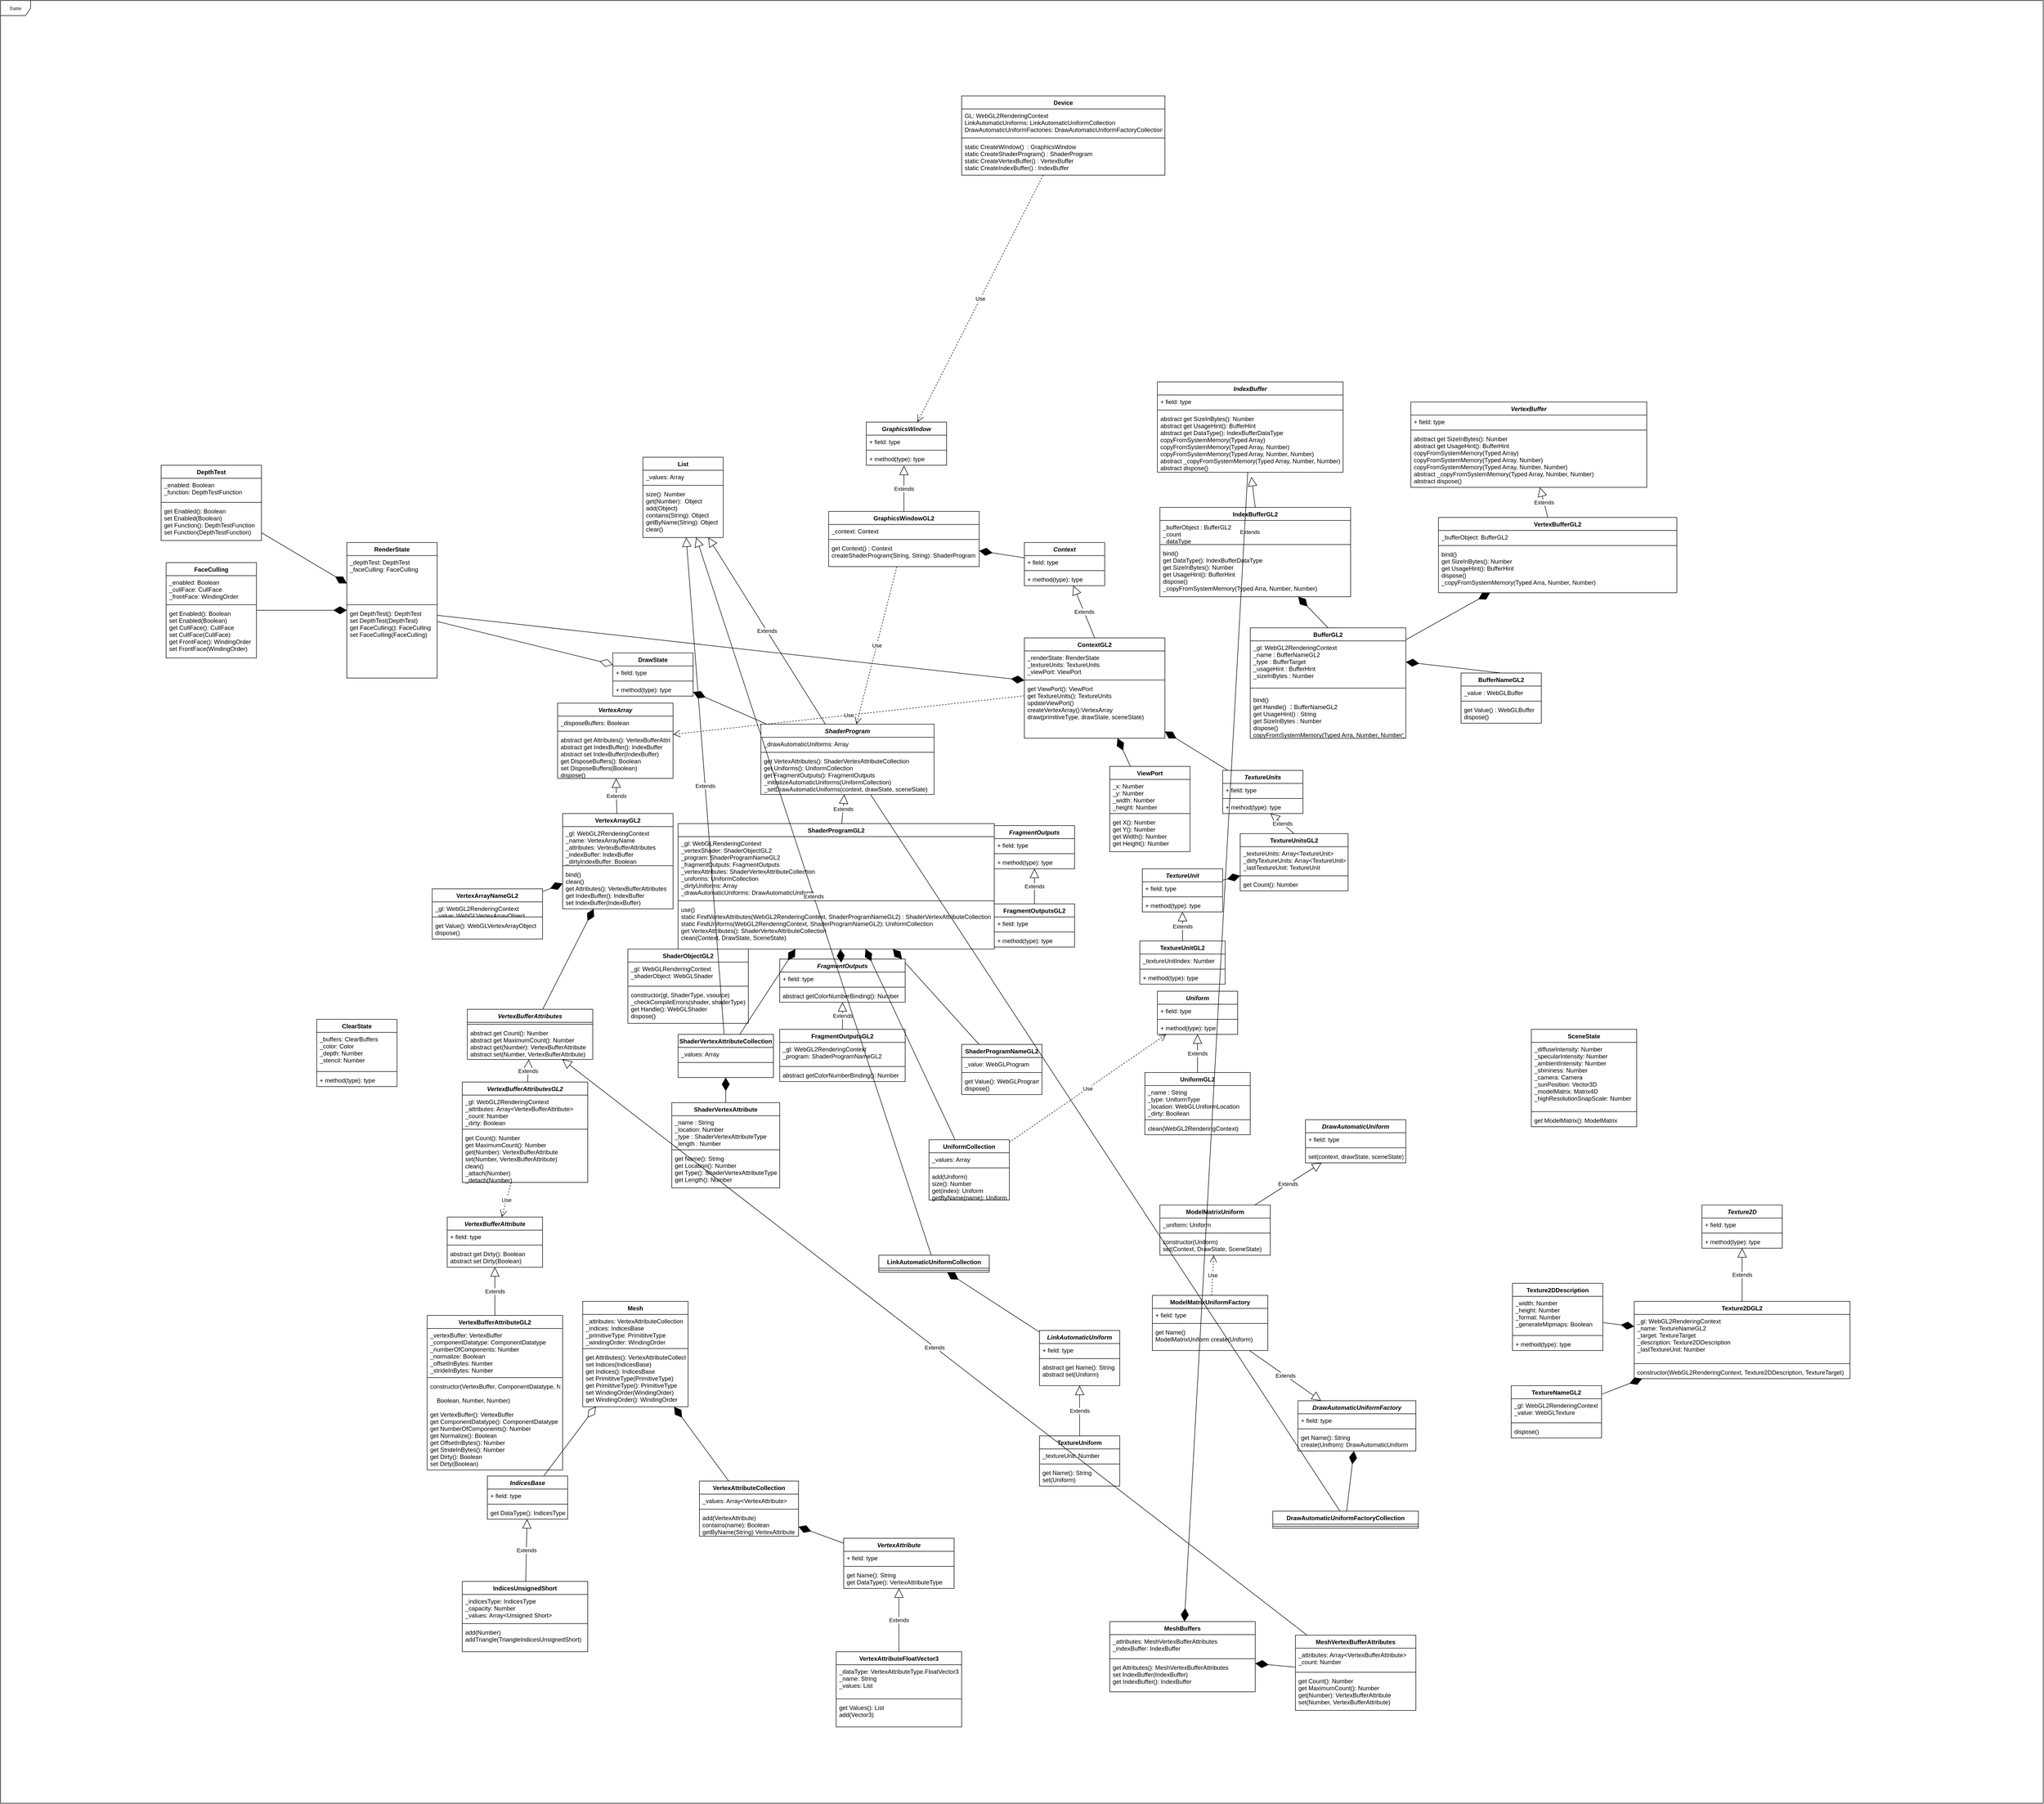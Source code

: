 <mxfile version="17.4.3" type="github">
  <diagram name="Page-1" id="c4acf3e9-155e-7222-9cf6-157b1a14988f">
    <mxGraphModel dx="3122" dy="1862" grid="1" gridSize="10" guides="1" tooltips="1" connect="1" arrows="1" fold="1" page="1" pageScale="1" pageWidth="850" pageHeight="1100" background="none" math="0" shadow="0">
      <root>
        <mxCell id="0" />
        <mxCell id="1" parent="0" />
        <mxCell id="17acba5748e5396b-1" value="frame" style="shape=umlFrame;whiteSpace=wrap;html=1;rounded=0;shadow=0;comic=0;labelBackgroundColor=none;strokeWidth=1;fontFamily=Verdana;fontSize=10;align=center;" parent="1" vertex="1">
          <mxGeometry x="-1650" y="-860" width="4070" height="3592" as="geometry" />
        </mxCell>
        <mxCell id="6bP1jbc2AMFmi3UJRwTk-3" value="Device" style="swimlane;fontStyle=1;align=center;verticalAlign=top;childLayout=stackLayout;horizontal=1;startSize=26;horizontalStack=0;resizeParent=1;resizeParentMax=0;resizeLast=0;collapsible=1;marginBottom=0;" parent="1" vertex="1">
          <mxGeometry x="265" y="-670" width="405" height="158" as="geometry" />
        </mxCell>
        <mxCell id="6bP1jbc2AMFmi3UJRwTk-4" value="GL: WebGL2RenderingContext&#xa;LinkAutomaticUniforms: LinkAutomaticUniformCollection&#xa;DrawAutomaticUniformFactories: DrawAutomaticUniformFactoryCollection" style="text;strokeColor=none;fillColor=none;align=left;verticalAlign=top;spacingLeft=4;spacingRight=4;overflow=hidden;rotatable=0;points=[[0,0.5],[1,0.5]];portConstraint=eastwest;" parent="6bP1jbc2AMFmi3UJRwTk-3" vertex="1">
          <mxGeometry y="26" width="405" height="54" as="geometry" />
        </mxCell>
        <mxCell id="6bP1jbc2AMFmi3UJRwTk-5" value="" style="line;strokeWidth=1;fillColor=none;align=left;verticalAlign=middle;spacingTop=-1;spacingLeft=3;spacingRight=3;rotatable=0;labelPosition=right;points=[];portConstraint=eastwest;" parent="6bP1jbc2AMFmi3UJRwTk-3" vertex="1">
          <mxGeometry y="80" width="405" height="8" as="geometry" />
        </mxCell>
        <mxCell id="6bP1jbc2AMFmi3UJRwTk-6" value="static CreateWindow()  : GraphicsWindow&#xa;static CreateShaderProgram() : ShaderProgram&#xa;static CreateVertexBuffer() : VertexBuffer&#xa;static CreateIndexBuffer() : IndexBuffer" style="text;strokeColor=none;fillColor=none;align=left;verticalAlign=top;spacingLeft=4;spacingRight=4;overflow=hidden;rotatable=0;points=[[0,0.5],[1,0.5]];portConstraint=eastwest;" parent="6bP1jbc2AMFmi3UJRwTk-3" vertex="1">
          <mxGeometry y="88" width="405" height="70" as="geometry" />
        </mxCell>
        <mxCell id="6bP1jbc2AMFmi3UJRwTk-7" value="IndexBuffer" style="swimlane;fontStyle=3;align=center;verticalAlign=top;childLayout=stackLayout;horizontal=1;startSize=26;horizontalStack=0;resizeParent=1;resizeParentMax=0;resizeLast=0;collapsible=1;marginBottom=0;" parent="1" vertex="1">
          <mxGeometry x="655" y="-100" width="370" height="180" as="geometry" />
        </mxCell>
        <mxCell id="6bP1jbc2AMFmi3UJRwTk-8" value="+ field: type" style="text;strokeColor=none;fillColor=none;align=left;verticalAlign=top;spacingLeft=4;spacingRight=4;overflow=hidden;rotatable=0;points=[[0,0.5],[1,0.5]];portConstraint=eastwest;" parent="6bP1jbc2AMFmi3UJRwTk-7" vertex="1">
          <mxGeometry y="26" width="370" height="26" as="geometry" />
        </mxCell>
        <mxCell id="6bP1jbc2AMFmi3UJRwTk-9" value="" style="line;strokeWidth=1;fillColor=none;align=left;verticalAlign=middle;spacingTop=-1;spacingLeft=3;spacingRight=3;rotatable=0;labelPosition=right;points=[];portConstraint=eastwest;" parent="6bP1jbc2AMFmi3UJRwTk-7" vertex="1">
          <mxGeometry y="52" width="370" height="8" as="geometry" />
        </mxCell>
        <mxCell id="6bP1jbc2AMFmi3UJRwTk-10" value="abstract get SizeInBytes(): Number&#xa;abstract get UsageHint(): BufferHint&#xa;abstract get DataType(): IndexBufferDataType&#xa;copyFromSystemMemory(Typed Array)&#xa;copyFromSystemMemory(Typed Array, Number)&#xa;copyFromSystemMemory(Typed Array, Number, Number)&#xa;abstract _copyFromSystemMemory(Typed Array, Number, Number)&#xa;abstract dispose()" style="text;strokeColor=none;fillColor=none;align=left;verticalAlign=top;spacingLeft=4;spacingRight=4;overflow=hidden;rotatable=0;points=[[0,0.5],[1,0.5]];portConstraint=eastwest;" parent="6bP1jbc2AMFmi3UJRwTk-7" vertex="1">
          <mxGeometry y="60" width="370" height="120" as="geometry" />
        </mxCell>
        <mxCell id="6bP1jbc2AMFmi3UJRwTk-11" value="IndexBufferGL2" style="swimlane;fontStyle=1;align=center;verticalAlign=top;childLayout=stackLayout;horizontal=1;startSize=26;horizontalStack=0;resizeParent=1;resizeParentMax=0;resizeLast=0;collapsible=1;marginBottom=0;" parent="1" vertex="1">
          <mxGeometry x="660" y="150" width="380" height="178" as="geometry" />
        </mxCell>
        <mxCell id="6bP1jbc2AMFmi3UJRwTk-12" value="_bufferObject : BufferGL2 &#xa;_count&#xa;_dataType" style="text;strokeColor=none;fillColor=none;align=left;verticalAlign=top;spacingLeft=4;spacingRight=4;overflow=hidden;rotatable=0;points=[[0,0.5],[1,0.5]];portConstraint=eastwest;" parent="6bP1jbc2AMFmi3UJRwTk-11" vertex="1">
          <mxGeometry y="26" width="380" height="44" as="geometry" />
        </mxCell>
        <mxCell id="6bP1jbc2AMFmi3UJRwTk-13" value="" style="line;strokeWidth=1;fillColor=none;align=left;verticalAlign=middle;spacingTop=-1;spacingLeft=3;spacingRight=3;rotatable=0;labelPosition=right;points=[];portConstraint=eastwest;" parent="6bP1jbc2AMFmi3UJRwTk-11" vertex="1">
          <mxGeometry y="70" width="380" height="8" as="geometry" />
        </mxCell>
        <mxCell id="6bP1jbc2AMFmi3UJRwTk-14" value="bind()&#xa;get DataType(): IndexBufferDataType&#xa;get SizeInBytes(): Number&#xa;get UsageHint(): BufferHint&#xa;dispose()&#xa;_copyFromSystemMemory(Typed Arra, Number, Number)" style="text;strokeColor=none;fillColor=none;align=left;verticalAlign=top;spacingLeft=4;spacingRight=4;overflow=hidden;rotatable=0;points=[[0,0.5],[1,0.5]];portConstraint=eastwest;" parent="6bP1jbc2AMFmi3UJRwTk-11" vertex="1">
          <mxGeometry y="78" width="380" height="100" as="geometry" />
        </mxCell>
        <mxCell id="6bP1jbc2AMFmi3UJRwTk-15" value="Extends" style="endArrow=block;endSize=16;endFill=0;html=1;rounded=0;exitX=0.5;exitY=0;exitDx=0;exitDy=0;entryX=0.506;entryY=1.077;entryDx=0;entryDy=0;entryPerimeter=0;" parent="1" source="6bP1jbc2AMFmi3UJRwTk-11" target="6bP1jbc2AMFmi3UJRwTk-10" edge="1">
          <mxGeometry x="1" y="124" width="160" relative="1" as="geometry">
            <mxPoint x="340" y="390" as="sourcePoint" />
            <mxPoint x="500" y="390" as="targetPoint" />
            <Array as="points" />
            <mxPoint x="120" y="94" as="offset" />
          </mxGeometry>
        </mxCell>
        <mxCell id="6bP1jbc2AMFmi3UJRwTk-16" value="BufferGL2" style="swimlane;fontStyle=1;align=center;verticalAlign=top;childLayout=stackLayout;horizontal=1;startSize=26;horizontalStack=0;resizeParent=1;resizeParentMax=0;resizeLast=0;collapsible=1;marginBottom=0;" parent="1" vertex="1">
          <mxGeometry x="840" y="390" width="310" height="220" as="geometry" />
        </mxCell>
        <mxCell id="6bP1jbc2AMFmi3UJRwTk-17" value="_gl: WebGL2RenderingContext&#xa;_name : BufferNameGL2&#xa;_type : BufferTarget&#xa;_usageHint : BufferHint&#xa;_sizeInBytes : Number" style="text;strokeColor=none;fillColor=none;align=left;verticalAlign=top;spacingLeft=4;spacingRight=4;overflow=hidden;rotatable=0;points=[[0,0.5],[1,0.5]];portConstraint=eastwest;" parent="6bP1jbc2AMFmi3UJRwTk-16" vertex="1">
          <mxGeometry y="26" width="310" height="84" as="geometry" />
        </mxCell>
        <mxCell id="6bP1jbc2AMFmi3UJRwTk-18" value="" style="line;strokeWidth=1;fillColor=none;align=left;verticalAlign=middle;spacingTop=-1;spacingLeft=3;spacingRight=3;rotatable=0;labelPosition=right;points=[];portConstraint=eastwest;" parent="6bP1jbc2AMFmi3UJRwTk-16" vertex="1">
          <mxGeometry y="110" width="310" height="20" as="geometry" />
        </mxCell>
        <mxCell id="6bP1jbc2AMFmi3UJRwTk-19" value="bind()&#xa;get Handle() ：BufferNameGL2&#xa;get UsageHint() : String&#xa;get SizeInBytes : Number&#xa;dispose()&#xa;copyFromSystemMemory(Typed Arra, Number, Number)&#xa;" style="text;strokeColor=none;fillColor=none;align=left;verticalAlign=top;spacingLeft=4;spacingRight=4;overflow=hidden;rotatable=0;points=[[0,0.5],[1,0.5]];portConstraint=eastwest;" parent="6bP1jbc2AMFmi3UJRwTk-16" vertex="1">
          <mxGeometry y="130" width="310" height="90" as="geometry" />
        </mxCell>
        <mxCell id="6bP1jbc2AMFmi3UJRwTk-20" value="BufferNameGL2" style="swimlane;fontStyle=1;align=center;verticalAlign=top;childLayout=stackLayout;horizontal=1;startSize=26;horizontalStack=0;resizeParent=1;resizeParentMax=0;resizeLast=0;collapsible=1;marginBottom=0;" parent="1" vertex="1">
          <mxGeometry x="1260" y="480" width="160" height="100" as="geometry" />
        </mxCell>
        <mxCell id="6bP1jbc2AMFmi3UJRwTk-21" value="_value : WebGLBuffer&#xa;" style="text;strokeColor=none;fillColor=none;align=left;verticalAlign=top;spacingLeft=4;spacingRight=4;overflow=hidden;rotatable=0;points=[[0,0.5],[1,0.5]];portConstraint=eastwest;" parent="6bP1jbc2AMFmi3UJRwTk-20" vertex="1">
          <mxGeometry y="26" width="160" height="26" as="geometry" />
        </mxCell>
        <mxCell id="6bP1jbc2AMFmi3UJRwTk-22" value="" style="line;strokeWidth=1;fillColor=none;align=left;verticalAlign=middle;spacingTop=-1;spacingLeft=3;spacingRight=3;rotatable=0;labelPosition=right;points=[];portConstraint=eastwest;" parent="6bP1jbc2AMFmi3UJRwTk-20" vertex="1">
          <mxGeometry y="52" width="160" height="8" as="geometry" />
        </mxCell>
        <mxCell id="6bP1jbc2AMFmi3UJRwTk-23" value="get Value() : WebGLBuffer&#xa;dispose()" style="text;strokeColor=none;fillColor=none;align=left;verticalAlign=top;spacingLeft=4;spacingRight=4;overflow=hidden;rotatable=0;points=[[0,0.5],[1,0.5]];portConstraint=eastwest;" parent="6bP1jbc2AMFmi3UJRwTk-20" vertex="1">
          <mxGeometry y="60" width="160" height="40" as="geometry" />
        </mxCell>
        <mxCell id="6bP1jbc2AMFmi3UJRwTk-24" value="" style="endArrow=diamondThin;endFill=1;endSize=24;html=1;rounded=0;exitX=0.5;exitY=0;exitDx=0;exitDy=0;entryX=1;entryY=0.5;entryDx=0;entryDy=0;" parent="1" source="6bP1jbc2AMFmi3UJRwTk-20" target="6bP1jbc2AMFmi3UJRwTk-17" edge="1">
          <mxGeometry width="160" relative="1" as="geometry">
            <mxPoint x="740" y="390" as="sourcePoint" />
            <mxPoint x="900" y="390" as="targetPoint" />
          </mxGeometry>
        </mxCell>
        <mxCell id="6bP1jbc2AMFmi3UJRwTk-27" value="" style="endArrow=diamondThin;endFill=1;endSize=24;html=1;rounded=0;exitX=0.5;exitY=0;exitDx=0;exitDy=0;" parent="1" source="6bP1jbc2AMFmi3UJRwTk-16" target="6bP1jbc2AMFmi3UJRwTk-11" edge="1">
          <mxGeometry width="160" relative="1" as="geometry">
            <mxPoint x="740" y="290" as="sourcePoint" />
            <mxPoint x="900" y="290" as="targetPoint" />
          </mxGeometry>
        </mxCell>
        <mxCell id="vJM4Io9nj_zBqEGi6Qmv-1" value="GraphicsWindow" style="swimlane;fontStyle=3;align=center;verticalAlign=top;childLayout=stackLayout;horizontal=1;startSize=26;horizontalStack=0;resizeParent=1;resizeParentMax=0;resizeLast=0;collapsible=1;marginBottom=0;" parent="1" vertex="1">
          <mxGeometry x="75" y="-20" width="160" height="86" as="geometry" />
        </mxCell>
        <mxCell id="vJM4Io9nj_zBqEGi6Qmv-2" value="+ field: type" style="text;strokeColor=none;fillColor=none;align=left;verticalAlign=top;spacingLeft=4;spacingRight=4;overflow=hidden;rotatable=0;points=[[0,0.5],[1,0.5]];portConstraint=eastwest;" parent="vJM4Io9nj_zBqEGi6Qmv-1" vertex="1">
          <mxGeometry y="26" width="160" height="26" as="geometry" />
        </mxCell>
        <mxCell id="vJM4Io9nj_zBqEGi6Qmv-3" value="" style="line;strokeWidth=1;fillColor=none;align=left;verticalAlign=middle;spacingTop=-1;spacingLeft=3;spacingRight=3;rotatable=0;labelPosition=right;points=[];portConstraint=eastwest;" parent="vJM4Io9nj_zBqEGi6Qmv-1" vertex="1">
          <mxGeometry y="52" width="160" height="8" as="geometry" />
        </mxCell>
        <mxCell id="vJM4Io9nj_zBqEGi6Qmv-4" value="+ method(type): type" style="text;strokeColor=none;fillColor=none;align=left;verticalAlign=top;spacingLeft=4;spacingRight=4;overflow=hidden;rotatable=0;points=[[0,0.5],[1,0.5]];portConstraint=eastwest;" parent="vJM4Io9nj_zBqEGi6Qmv-1" vertex="1">
          <mxGeometry y="60" width="160" height="26" as="geometry" />
        </mxCell>
        <mxCell id="vJM4Io9nj_zBqEGi6Qmv-9" value="GraphicsWindowGL2" style="swimlane;fontStyle=1;align=center;verticalAlign=top;childLayout=stackLayout;horizontal=1;startSize=26;horizontalStack=0;resizeParent=1;resizeParentMax=0;resizeLast=0;collapsible=1;marginBottom=0;" parent="1" vertex="1">
          <mxGeometry y="158" width="300" height="110" as="geometry" />
        </mxCell>
        <mxCell id="vJM4Io9nj_zBqEGi6Qmv-10" value="_context: Context" style="text;strokeColor=none;fillColor=none;align=left;verticalAlign=top;spacingLeft=4;spacingRight=4;overflow=hidden;rotatable=0;points=[[0,0.5],[1,0.5]];portConstraint=eastwest;" parent="vJM4Io9nj_zBqEGi6Qmv-9" vertex="1">
          <mxGeometry y="26" width="300" height="26" as="geometry" />
        </mxCell>
        <mxCell id="vJM4Io9nj_zBqEGi6Qmv-11" value="" style="line;strokeWidth=1;fillColor=none;align=left;verticalAlign=middle;spacingTop=-1;spacingLeft=3;spacingRight=3;rotatable=0;labelPosition=right;points=[];portConstraint=eastwest;" parent="vJM4Io9nj_zBqEGi6Qmv-9" vertex="1">
          <mxGeometry y="52" width="300" height="8" as="geometry" />
        </mxCell>
        <mxCell id="vJM4Io9nj_zBqEGi6Qmv-12" value="get Context() : Context&#xa;createShaderProgram(String, String): ShaderProgram" style="text;strokeColor=none;fillColor=none;align=left;verticalAlign=top;spacingLeft=4;spacingRight=4;overflow=hidden;rotatable=0;points=[[0,0.5],[1,0.5]];portConstraint=eastwest;" parent="vJM4Io9nj_zBqEGi6Qmv-9" vertex="1">
          <mxGeometry y="60" width="300" height="50" as="geometry" />
        </mxCell>
        <mxCell id="vJM4Io9nj_zBqEGi6Qmv-13" value="Extends" style="endArrow=block;endSize=16;endFill=0;html=1;rounded=0;exitX=0.5;exitY=0;exitDx=0;exitDy=0;entryX=0.469;entryY=1.038;entryDx=0;entryDy=0;entryPerimeter=0;" parent="1" source="vJM4Io9nj_zBqEGi6Qmv-9" target="vJM4Io9nj_zBqEGi6Qmv-4" edge="1">
          <mxGeometry width="160" relative="1" as="geometry">
            <mxPoint x="380" y="310" as="sourcePoint" />
            <mxPoint x="540" y="310" as="targetPoint" />
          </mxGeometry>
        </mxCell>
        <mxCell id="vJM4Io9nj_zBqEGi6Qmv-14" value="Context" style="swimlane;fontStyle=3;align=center;verticalAlign=top;childLayout=stackLayout;horizontal=1;startSize=26;horizontalStack=0;resizeParent=1;resizeParentMax=0;resizeLast=0;collapsible=1;marginBottom=0;" parent="1" vertex="1">
          <mxGeometry x="390" y="220" width="160" height="86" as="geometry" />
        </mxCell>
        <mxCell id="vJM4Io9nj_zBqEGi6Qmv-15" value="+ field: type" style="text;strokeColor=none;fillColor=none;align=left;verticalAlign=top;spacingLeft=4;spacingRight=4;overflow=hidden;rotatable=0;points=[[0,0.5],[1,0.5]];portConstraint=eastwest;" parent="vJM4Io9nj_zBqEGi6Qmv-14" vertex="1">
          <mxGeometry y="26" width="160" height="26" as="geometry" />
        </mxCell>
        <mxCell id="vJM4Io9nj_zBqEGi6Qmv-16" value="" style="line;strokeWidth=1;fillColor=none;align=left;verticalAlign=middle;spacingTop=-1;spacingLeft=3;spacingRight=3;rotatable=0;labelPosition=right;points=[];portConstraint=eastwest;" parent="vJM4Io9nj_zBqEGi6Qmv-14" vertex="1">
          <mxGeometry y="52" width="160" height="8" as="geometry" />
        </mxCell>
        <mxCell id="vJM4Io9nj_zBqEGi6Qmv-17" value="+ method(type): type" style="text;strokeColor=none;fillColor=none;align=left;verticalAlign=top;spacingLeft=4;spacingRight=4;overflow=hidden;rotatable=0;points=[[0,0.5],[1,0.5]];portConstraint=eastwest;" parent="vJM4Io9nj_zBqEGi6Qmv-14" vertex="1">
          <mxGeometry y="60" width="160" height="26" as="geometry" />
        </mxCell>
        <mxCell id="vJM4Io9nj_zBqEGi6Qmv-18" value="ContextGL2" style="swimlane;fontStyle=1;align=center;verticalAlign=top;childLayout=stackLayout;horizontal=1;startSize=26;horizontalStack=0;resizeParent=1;resizeParentMax=0;resizeLast=0;collapsible=1;marginBottom=0;" parent="1" vertex="1">
          <mxGeometry x="390" y="410" width="280" height="200" as="geometry" />
        </mxCell>
        <mxCell id="vJM4Io9nj_zBqEGi6Qmv-19" value="_renderState: RenderState&#xa;_textureUnits: TextureUnits&#xa;_viewPort: ViewPort" style="text;strokeColor=none;fillColor=none;align=left;verticalAlign=top;spacingLeft=4;spacingRight=4;overflow=hidden;rotatable=0;points=[[0,0.5],[1,0.5]];portConstraint=eastwest;" parent="vJM4Io9nj_zBqEGi6Qmv-18" vertex="1">
          <mxGeometry y="26" width="280" height="54" as="geometry" />
        </mxCell>
        <mxCell id="vJM4Io9nj_zBqEGi6Qmv-20" value="" style="line;strokeWidth=1;fillColor=none;align=left;verticalAlign=middle;spacingTop=-1;spacingLeft=3;spacingRight=3;rotatable=0;labelPosition=right;points=[];portConstraint=eastwest;" parent="vJM4Io9nj_zBqEGi6Qmv-18" vertex="1">
          <mxGeometry y="80" width="280" height="8" as="geometry" />
        </mxCell>
        <mxCell id="vJM4Io9nj_zBqEGi6Qmv-21" value="get ViewPort(): ViewPort&#xa;get TextureUnits(): TextureUnits&#xa;updateViewPort()&#xa;createVertexArray():VertexArray&#xa;draw(primitiveType, drawState, sceneState)" style="text;strokeColor=none;fillColor=none;align=left;verticalAlign=top;spacingLeft=4;spacingRight=4;overflow=hidden;rotatable=0;points=[[0,0.5],[1,0.5]];portConstraint=eastwest;" parent="vJM4Io9nj_zBqEGi6Qmv-18" vertex="1">
          <mxGeometry y="88" width="280" height="112" as="geometry" />
        </mxCell>
        <mxCell id="vJM4Io9nj_zBqEGi6Qmv-23" value="Extends" style="endArrow=block;endSize=16;endFill=0;html=1;rounded=0;exitX=0.5;exitY=0;exitDx=0;exitDy=0;" parent="1" source="vJM4Io9nj_zBqEGi6Qmv-18" target="vJM4Io9nj_zBqEGi6Qmv-14" edge="1">
          <mxGeometry width="160" relative="1" as="geometry">
            <mxPoint x="-10" y="510" as="sourcePoint" />
            <mxPoint x="470" y="310" as="targetPoint" />
          </mxGeometry>
        </mxCell>
        <mxCell id="3BeOqxg2h7bQfwQp6ark-1" value="RenderState" style="swimlane;fontStyle=1;align=center;verticalAlign=top;childLayout=stackLayout;horizontal=1;startSize=26;horizontalStack=0;resizeParent=1;resizeParentMax=0;resizeLast=0;collapsible=1;marginBottom=0;" parent="1" vertex="1">
          <mxGeometry x="-960" y="220" width="180" height="270" as="geometry" />
        </mxCell>
        <mxCell id="3BeOqxg2h7bQfwQp6ark-2" value="_depthTest: DepthTest&#xa;_faceCulling: FaceCulling" style="text;strokeColor=none;fillColor=none;align=left;verticalAlign=top;spacingLeft=4;spacingRight=4;overflow=hidden;rotatable=0;points=[[0,0.5],[1,0.5]];portConstraint=eastwest;" parent="3BeOqxg2h7bQfwQp6ark-1" vertex="1">
          <mxGeometry y="26" width="180" height="94" as="geometry" />
        </mxCell>
        <mxCell id="3BeOqxg2h7bQfwQp6ark-3" value="" style="line;strokeWidth=1;fillColor=none;align=left;verticalAlign=middle;spacingTop=-1;spacingLeft=3;spacingRight=3;rotatable=0;labelPosition=right;points=[];portConstraint=eastwest;" parent="3BeOqxg2h7bQfwQp6ark-1" vertex="1">
          <mxGeometry y="120" width="180" height="8" as="geometry" />
        </mxCell>
        <mxCell id="3BeOqxg2h7bQfwQp6ark-4" value="get DepthTest(): DepthTest&#xa;set DepthTest(DepthTest)&#xa;get FaceCulling(): FaceCulling&#xa;set FaceCulling(FaceCulling)" style="text;strokeColor=none;fillColor=none;align=left;verticalAlign=top;spacingLeft=4;spacingRight=4;overflow=hidden;rotatable=0;points=[[0,0.5],[1,0.5]];portConstraint=eastwest;" parent="3BeOqxg2h7bQfwQp6ark-1" vertex="1">
          <mxGeometry y="128" width="180" height="142" as="geometry" />
        </mxCell>
        <mxCell id="3BeOqxg2h7bQfwQp6ark-5" value="TextureUnits" style="swimlane;fontStyle=3;align=center;verticalAlign=top;childLayout=stackLayout;horizontal=1;startSize=26;horizontalStack=0;resizeParent=1;resizeParentMax=0;resizeLast=0;collapsible=1;marginBottom=0;" parent="1" vertex="1">
          <mxGeometry x="785" y="674" width="160" height="86" as="geometry" />
        </mxCell>
        <mxCell id="3BeOqxg2h7bQfwQp6ark-6" value="+ field: type" style="text;strokeColor=none;fillColor=none;align=left;verticalAlign=top;spacingLeft=4;spacingRight=4;overflow=hidden;rotatable=0;points=[[0,0.5],[1,0.5]];portConstraint=eastwest;" parent="3BeOqxg2h7bQfwQp6ark-5" vertex="1">
          <mxGeometry y="26" width="160" height="26" as="geometry" />
        </mxCell>
        <mxCell id="3BeOqxg2h7bQfwQp6ark-7" value="" style="line;strokeWidth=1;fillColor=none;align=left;verticalAlign=middle;spacingTop=-1;spacingLeft=3;spacingRight=3;rotatable=0;labelPosition=right;points=[];portConstraint=eastwest;" parent="3BeOqxg2h7bQfwQp6ark-5" vertex="1">
          <mxGeometry y="52" width="160" height="8" as="geometry" />
        </mxCell>
        <mxCell id="3BeOqxg2h7bQfwQp6ark-8" value="+ method(type): type" style="text;strokeColor=none;fillColor=none;align=left;verticalAlign=top;spacingLeft=4;spacingRight=4;overflow=hidden;rotatable=0;points=[[0,0.5],[1,0.5]];portConstraint=eastwest;" parent="3BeOqxg2h7bQfwQp6ark-5" vertex="1">
          <mxGeometry y="60" width="160" height="26" as="geometry" />
        </mxCell>
        <mxCell id="3BeOqxg2h7bQfwQp6ark-9" value="TextureUnitsGL2" style="swimlane;fontStyle=1;align=center;verticalAlign=top;childLayout=stackLayout;horizontal=1;startSize=26;horizontalStack=0;resizeParent=1;resizeParentMax=0;resizeLast=0;collapsible=1;marginBottom=0;" parent="1" vertex="1">
          <mxGeometry x="820" y="800" width="215" height="114" as="geometry" />
        </mxCell>
        <mxCell id="3BeOqxg2h7bQfwQp6ark-10" value="_textureUnits: Array&lt;TextureUnit&gt;&#xa;_dirtyTextureUnits: Array&lt;TextureUnit&gt;&#xa;_lastTextureUnit: TextureUnit&#xa;" style="text;strokeColor=none;fillColor=none;align=left;verticalAlign=top;spacingLeft=4;spacingRight=4;overflow=hidden;rotatable=0;points=[[0,0.5],[1,0.5]];portConstraint=eastwest;" parent="3BeOqxg2h7bQfwQp6ark-9" vertex="1">
          <mxGeometry y="26" width="215" height="54" as="geometry" />
        </mxCell>
        <mxCell id="3BeOqxg2h7bQfwQp6ark-11" value="" style="line;strokeWidth=1;fillColor=none;align=left;verticalAlign=middle;spacingTop=-1;spacingLeft=3;spacingRight=3;rotatable=0;labelPosition=right;points=[];portConstraint=eastwest;" parent="3BeOqxg2h7bQfwQp6ark-9" vertex="1">
          <mxGeometry y="80" width="215" height="8" as="geometry" />
        </mxCell>
        <mxCell id="3BeOqxg2h7bQfwQp6ark-12" value="get Count(): Number" style="text;strokeColor=none;fillColor=none;align=left;verticalAlign=top;spacingLeft=4;spacingRight=4;overflow=hidden;rotatable=0;points=[[0,0.5],[1,0.5]];portConstraint=eastwest;" parent="3BeOqxg2h7bQfwQp6ark-9" vertex="1">
          <mxGeometry y="88" width="215" height="26" as="geometry" />
        </mxCell>
        <mxCell id="3BeOqxg2h7bQfwQp6ark-13" value="Extends" style="endArrow=block;endSize=16;endFill=0;html=1;rounded=0;exitX=0.5;exitY=0;exitDx=0;exitDy=0;" parent="1" source="3BeOqxg2h7bQfwQp6ark-9" target="3BeOqxg2h7bQfwQp6ark-8" edge="1">
          <mxGeometry width="160" relative="1" as="geometry">
            <mxPoint x="160" y="810" as="sourcePoint" />
            <mxPoint x="320" y="810" as="targetPoint" />
          </mxGeometry>
        </mxCell>
        <mxCell id="3BeOqxg2h7bQfwQp6ark-14" value="TextureUnit" style="swimlane;fontStyle=3;align=center;verticalAlign=top;childLayout=stackLayout;horizontal=1;startSize=26;horizontalStack=0;resizeParent=1;resizeParentMax=0;resizeLast=0;collapsible=1;marginBottom=0;" parent="1" vertex="1">
          <mxGeometry x="625" y="870" width="160" height="86" as="geometry" />
        </mxCell>
        <mxCell id="3BeOqxg2h7bQfwQp6ark-15" value="+ field: type" style="text;strokeColor=none;fillColor=none;align=left;verticalAlign=top;spacingLeft=4;spacingRight=4;overflow=hidden;rotatable=0;points=[[0,0.5],[1,0.5]];portConstraint=eastwest;" parent="3BeOqxg2h7bQfwQp6ark-14" vertex="1">
          <mxGeometry y="26" width="160" height="26" as="geometry" />
        </mxCell>
        <mxCell id="3BeOqxg2h7bQfwQp6ark-16" value="" style="line;strokeWidth=1;fillColor=none;align=left;verticalAlign=middle;spacingTop=-1;spacingLeft=3;spacingRight=3;rotatable=0;labelPosition=right;points=[];portConstraint=eastwest;" parent="3BeOqxg2h7bQfwQp6ark-14" vertex="1">
          <mxGeometry y="52" width="160" height="8" as="geometry" />
        </mxCell>
        <mxCell id="3BeOqxg2h7bQfwQp6ark-17" value="+ method(type): type" style="text;strokeColor=none;fillColor=none;align=left;verticalAlign=top;spacingLeft=4;spacingRight=4;overflow=hidden;rotatable=0;points=[[0,0.5],[1,0.5]];portConstraint=eastwest;" parent="3BeOqxg2h7bQfwQp6ark-14" vertex="1">
          <mxGeometry y="60" width="160" height="26" as="geometry" />
        </mxCell>
        <mxCell id="3BeOqxg2h7bQfwQp6ark-18" value="TextureUnitGL2" style="swimlane;fontStyle=1;align=center;verticalAlign=top;childLayout=stackLayout;horizontal=1;startSize=26;horizontalStack=0;resizeParent=1;resizeParentMax=0;resizeLast=0;collapsible=1;marginBottom=0;" parent="1" vertex="1">
          <mxGeometry x="620" y="1014" width="170" height="86" as="geometry" />
        </mxCell>
        <mxCell id="3BeOqxg2h7bQfwQp6ark-19" value="_textureUnitIndex: Number" style="text;strokeColor=none;fillColor=none;align=left;verticalAlign=top;spacingLeft=4;spacingRight=4;overflow=hidden;rotatable=0;points=[[0,0.5],[1,0.5]];portConstraint=eastwest;" parent="3BeOqxg2h7bQfwQp6ark-18" vertex="1">
          <mxGeometry y="26" width="170" height="26" as="geometry" />
        </mxCell>
        <mxCell id="3BeOqxg2h7bQfwQp6ark-20" value="" style="line;strokeWidth=1;fillColor=none;align=left;verticalAlign=middle;spacingTop=-1;spacingLeft=3;spacingRight=3;rotatable=0;labelPosition=right;points=[];portConstraint=eastwest;" parent="3BeOqxg2h7bQfwQp6ark-18" vertex="1">
          <mxGeometry y="52" width="170" height="8" as="geometry" />
        </mxCell>
        <mxCell id="3BeOqxg2h7bQfwQp6ark-21" value="+ method(type): type" style="text;strokeColor=none;fillColor=none;align=left;verticalAlign=top;spacingLeft=4;spacingRight=4;overflow=hidden;rotatable=0;points=[[0,0.5],[1,0.5]];portConstraint=eastwest;" parent="3BeOqxg2h7bQfwQp6ark-18" vertex="1">
          <mxGeometry y="60" width="170" height="26" as="geometry" />
        </mxCell>
        <mxCell id="3BeOqxg2h7bQfwQp6ark-22" value="Extends" style="endArrow=block;endSize=16;endFill=0;html=1;rounded=0;exitX=0.5;exitY=0;exitDx=0;exitDy=0;" parent="1" source="3BeOqxg2h7bQfwQp6ark-18" target="3BeOqxg2h7bQfwQp6ark-14" edge="1">
          <mxGeometry width="160" relative="1" as="geometry">
            <mxPoint x="160" y="810" as="sourcePoint" />
            <mxPoint x="320" y="810" as="targetPoint" />
          </mxGeometry>
        </mxCell>
        <mxCell id="3BeOqxg2h7bQfwQp6ark-23" value="" style="endArrow=diamondThin;endFill=1;endSize=24;html=1;rounded=0;" parent="1" source="3BeOqxg2h7bQfwQp6ark-14" target="3BeOqxg2h7bQfwQp6ark-9" edge="1">
          <mxGeometry width="160" relative="1" as="geometry">
            <mxPoint x="160" y="810" as="sourcePoint" />
            <mxPoint x="320" y="810" as="targetPoint" />
          </mxGeometry>
        </mxCell>
        <mxCell id="3BeOqxg2h7bQfwQp6ark-24" value="" style="endArrow=diamondThin;endFill=1;endSize=24;html=1;rounded=0;" parent="1" source="3BeOqxg2h7bQfwQp6ark-5" target="vJM4Io9nj_zBqEGi6Qmv-18" edge="1">
          <mxGeometry width="160" relative="1" as="geometry">
            <mxPoint x="160" y="710" as="sourcePoint" />
            <mxPoint x="320" y="710" as="targetPoint" />
          </mxGeometry>
        </mxCell>
        <mxCell id="3BeOqxg2h7bQfwQp6ark-25" value="" style="endArrow=diamondThin;endFill=1;endSize=24;html=1;rounded=0;" parent="1" source="3BeOqxg2h7bQfwQp6ark-1" target="vJM4Io9nj_zBqEGi6Qmv-18" edge="1">
          <mxGeometry width="160" relative="1" as="geometry">
            <mxPoint x="160" y="510" as="sourcePoint" />
            <mxPoint x="320" y="510" as="targetPoint" />
          </mxGeometry>
        </mxCell>
        <mxCell id="3BeOqxg2h7bQfwQp6ark-27" value="Use" style="endArrow=open;endSize=12;dashed=1;html=1;rounded=0;" parent="1" source="6bP1jbc2AMFmi3UJRwTk-3" target="vJM4Io9nj_zBqEGi6Qmv-1" edge="1">
          <mxGeometry width="160" relative="1" as="geometry">
            <mxPoint x="160" y="10" as="sourcePoint" />
            <mxPoint x="320" y="10" as="targetPoint" />
          </mxGeometry>
        </mxCell>
        <mxCell id="3BeOqxg2h7bQfwQp6ark-28" value="" style="endArrow=diamondThin;endFill=1;endSize=24;html=1;rounded=0;" parent="1" source="vJM4Io9nj_zBqEGi6Qmv-14" target="vJM4Io9nj_zBqEGi6Qmv-9" edge="1">
          <mxGeometry width="160" relative="1" as="geometry">
            <mxPoint x="160" y="10" as="sourcePoint" />
            <mxPoint x="320" y="10" as="targetPoint" />
          </mxGeometry>
        </mxCell>
        <mxCell id="3BeOqxg2h7bQfwQp6ark-29" value="DrawState" style="swimlane;fontStyle=1;align=center;verticalAlign=top;childLayout=stackLayout;horizontal=1;startSize=26;horizontalStack=0;resizeParent=1;resizeParentMax=0;resizeLast=0;collapsible=1;marginBottom=0;" parent="1" vertex="1">
          <mxGeometry x="-430" y="440" width="160" height="86" as="geometry" />
        </mxCell>
        <mxCell id="3BeOqxg2h7bQfwQp6ark-30" value="+ field: type" style="text;strokeColor=none;fillColor=none;align=left;verticalAlign=top;spacingLeft=4;spacingRight=4;overflow=hidden;rotatable=0;points=[[0,0.5],[1,0.5]];portConstraint=eastwest;" parent="3BeOqxg2h7bQfwQp6ark-29" vertex="1">
          <mxGeometry y="26" width="160" height="26" as="geometry" />
        </mxCell>
        <mxCell id="3BeOqxg2h7bQfwQp6ark-31" value="" style="line;strokeWidth=1;fillColor=none;align=left;verticalAlign=middle;spacingTop=-1;spacingLeft=3;spacingRight=3;rotatable=0;labelPosition=right;points=[];portConstraint=eastwest;" parent="3BeOqxg2h7bQfwQp6ark-29" vertex="1">
          <mxGeometry y="52" width="160" height="8" as="geometry" />
        </mxCell>
        <mxCell id="3BeOqxg2h7bQfwQp6ark-32" value="+ method(type): type" style="text;strokeColor=none;fillColor=none;align=left;verticalAlign=top;spacingLeft=4;spacingRight=4;overflow=hidden;rotatable=0;points=[[0,0.5],[1,0.5]];portConstraint=eastwest;" parent="3BeOqxg2h7bQfwQp6ark-29" vertex="1">
          <mxGeometry y="60" width="160" height="26" as="geometry" />
        </mxCell>
        <mxCell id="3BeOqxg2h7bQfwQp6ark-33" value="" style="endArrow=diamondThin;endFill=0;endSize=24;html=1;rounded=0;" parent="1" source="3BeOqxg2h7bQfwQp6ark-1" target="3BeOqxg2h7bQfwQp6ark-29" edge="1">
          <mxGeometry width="160" relative="1" as="geometry">
            <mxPoint x="-210" y="510" as="sourcePoint" />
            <mxPoint x="-50" y="510" as="targetPoint" />
            <Array as="points" />
          </mxGeometry>
        </mxCell>
        <mxCell id="3BeOqxg2h7bQfwQp6ark-38" value="ShaderProgramGL2" style="swimlane;fontStyle=1;align=center;verticalAlign=top;childLayout=stackLayout;horizontal=1;startSize=26;horizontalStack=0;resizeParent=1;resizeParentMax=0;resizeLast=0;collapsible=1;marginBottom=0;" parent="1" vertex="1">
          <mxGeometry x="-300" y="780" width="630" height="250" as="geometry" />
        </mxCell>
        <mxCell id="3BeOqxg2h7bQfwQp6ark-39" value="_gl: WebGLRenderingContext&#xa;_vertexShader: ShaderObjectGL2&#xa;_program: ShaderProgramNameGL2&#xa;_fragmentOutputs: FragmentOutputs&#xa;_vertexAttributes: ShaderVertexAttributeCollection&#xa;_uniforms: UniformCollection&#xa;_dirtyUniforms: Array&#xa;_drawAutomaticUniforms: DrawAutomaticUniform" style="text;strokeColor=none;fillColor=none;align=left;verticalAlign=top;spacingLeft=4;spacingRight=4;overflow=hidden;rotatable=0;points=[[0,0.5],[1,0.5]];portConstraint=eastwest;" parent="3BeOqxg2h7bQfwQp6ark-38" vertex="1">
          <mxGeometry y="26" width="630" height="124" as="geometry" />
        </mxCell>
        <mxCell id="3BeOqxg2h7bQfwQp6ark-40" value="" style="line;strokeWidth=1;fillColor=none;align=left;verticalAlign=middle;spacingTop=-1;spacingLeft=3;spacingRight=3;rotatable=0;labelPosition=right;points=[];portConstraint=eastwest;" parent="3BeOqxg2h7bQfwQp6ark-38" vertex="1">
          <mxGeometry y="150" width="630" height="8" as="geometry" />
        </mxCell>
        <mxCell id="3BeOqxg2h7bQfwQp6ark-41" value="use()&#xa;static FindVertexAttributes(WebGL2RenderingContext, ShaderProgramNameGL2) : ShaderVertexAttributeCollection&#xa;static FindUniforms(WebGL2RenderingContext, ShaderProgramNameGL2): UniformCollection&#xa;get VertexAttributes(): ShaderVertexAttributeCollection&#xa;clean(Context, DrawState, SceneState)" style="text;strokeColor=none;fillColor=none;align=left;verticalAlign=top;spacingLeft=4;spacingRight=4;overflow=hidden;rotatable=0;points=[[0,0.5],[1,0.5]];portConstraint=eastwest;" parent="3BeOqxg2h7bQfwQp6ark-38" vertex="1">
          <mxGeometry y="158" width="630" height="92" as="geometry" />
        </mxCell>
        <mxCell id="3BeOqxg2h7bQfwQp6ark-42" value="Extends" style="endArrow=block;endSize=16;endFill=0;html=1;rounded=0;" parent="1" source="3BeOqxg2h7bQfwQp6ark-38" target="3BeOqxg2h7bQfwQp6ark-34" edge="1">
          <mxGeometry width="160" relative="1" as="geometry">
            <mxPoint x="-210" y="710" as="sourcePoint" />
            <mxPoint x="-50" y="710" as="targetPoint" />
          </mxGeometry>
        </mxCell>
        <mxCell id="3BeOqxg2h7bQfwQp6ark-43" value="ShaderObjectGL2" style="swimlane;fontStyle=1;align=center;verticalAlign=top;childLayout=stackLayout;horizontal=1;startSize=26;horizontalStack=0;resizeParent=1;resizeParentMax=0;resizeLast=0;collapsible=1;marginBottom=0;" parent="1" vertex="1">
          <mxGeometry x="-400" y="1030" width="240" height="148" as="geometry" />
        </mxCell>
        <mxCell id="3BeOqxg2h7bQfwQp6ark-44" value="_gl: WebGLRenderingContext&#xa;_shaderObject: WebGLShader" style="text;strokeColor=none;fillColor=none;align=left;verticalAlign=top;spacingLeft=4;spacingRight=4;overflow=hidden;rotatable=0;points=[[0,0.5],[1,0.5]];portConstraint=eastwest;" parent="3BeOqxg2h7bQfwQp6ark-43" vertex="1">
          <mxGeometry y="26" width="240" height="44" as="geometry" />
        </mxCell>
        <mxCell id="3BeOqxg2h7bQfwQp6ark-45" value="" style="line;strokeWidth=1;fillColor=none;align=left;verticalAlign=middle;spacingTop=-1;spacingLeft=3;spacingRight=3;rotatable=0;labelPosition=right;points=[];portConstraint=eastwest;" parent="3BeOqxg2h7bQfwQp6ark-43" vertex="1">
          <mxGeometry y="70" width="240" height="8" as="geometry" />
        </mxCell>
        <mxCell id="3BeOqxg2h7bQfwQp6ark-46" value="constructor(gl, ShaderType, vsource)&#xa;_checkCompileErrors(shader, shaderType)&#xa;get Handle(): WebGLShader&#xa;dispose()" style="text;strokeColor=none;fillColor=none;align=left;verticalAlign=top;spacingLeft=4;spacingRight=4;overflow=hidden;rotatable=0;points=[[0,0.5],[1,0.5]];portConstraint=eastwest;" parent="3BeOqxg2h7bQfwQp6ark-43" vertex="1">
          <mxGeometry y="78" width="240" height="70" as="geometry" />
        </mxCell>
        <mxCell id="3BeOqxg2h7bQfwQp6ark-47" value="" style="endArrow=diamondThin;endFill=1;endSize=24;html=1;rounded=0;" parent="1" source="3BeOqxg2h7bQfwQp6ark-43" target="3BeOqxg2h7bQfwQp6ark-38" edge="1">
          <mxGeometry width="160" relative="1" as="geometry">
            <mxPoint x="-210" y="710" as="sourcePoint" />
            <mxPoint x="-50" y="710" as="targetPoint" />
          </mxGeometry>
        </mxCell>
        <mxCell id="3BeOqxg2h7bQfwQp6ark-48" value="ShaderProgramNameGL2" style="swimlane;fontStyle=1;align=center;verticalAlign=top;childLayout=stackLayout;horizontal=1;startSize=26;horizontalStack=0;resizeParent=1;resizeParentMax=0;resizeLast=0;collapsible=1;marginBottom=0;" parent="1" vertex="1">
          <mxGeometry x="265" y="1220" width="160" height="100" as="geometry" />
        </mxCell>
        <mxCell id="3BeOqxg2h7bQfwQp6ark-49" value="_value: WebGLProgram" style="text;strokeColor=none;fillColor=none;align=left;verticalAlign=top;spacingLeft=4;spacingRight=4;overflow=hidden;rotatable=0;points=[[0,0.5],[1,0.5]];portConstraint=eastwest;" parent="3BeOqxg2h7bQfwQp6ark-48" vertex="1">
          <mxGeometry y="26" width="160" height="26" as="geometry" />
        </mxCell>
        <mxCell id="3BeOqxg2h7bQfwQp6ark-50" value="" style="line;strokeWidth=1;fillColor=none;align=left;verticalAlign=middle;spacingTop=-1;spacingLeft=3;spacingRight=3;rotatable=0;labelPosition=right;points=[];portConstraint=eastwest;" parent="3BeOqxg2h7bQfwQp6ark-48" vertex="1">
          <mxGeometry y="52" width="160" height="8" as="geometry" />
        </mxCell>
        <mxCell id="3BeOqxg2h7bQfwQp6ark-51" value="get Value(): WebGLProgram&#xa;dispose()" style="text;strokeColor=none;fillColor=none;align=left;verticalAlign=top;spacingLeft=4;spacingRight=4;overflow=hidden;rotatable=0;points=[[0,0.5],[1,0.5]];portConstraint=eastwest;" parent="3BeOqxg2h7bQfwQp6ark-48" vertex="1">
          <mxGeometry y="60" width="160" height="40" as="geometry" />
        </mxCell>
        <mxCell id="3BeOqxg2h7bQfwQp6ark-52" value="" style="endArrow=diamondThin;endFill=1;endSize=24;html=1;rounded=0;" parent="1" source="3BeOqxg2h7bQfwQp6ark-48" target="3BeOqxg2h7bQfwQp6ark-38" edge="1">
          <mxGeometry width="160" relative="1" as="geometry">
            <mxPoint x="-210" y="810" as="sourcePoint" />
            <mxPoint x="-50" y="810" as="targetPoint" />
          </mxGeometry>
        </mxCell>
        <mxCell id="3BeOqxg2h7bQfwQp6ark-53" value="FragmentOutputs" style="swimlane;fontStyle=3;align=center;verticalAlign=top;childLayout=stackLayout;horizontal=1;startSize=26;horizontalStack=0;resizeParent=1;resizeParentMax=0;resizeLast=0;collapsible=1;marginBottom=0;" parent="1" vertex="1">
          <mxGeometry x="-97.5" y="1050" width="250" height="86" as="geometry" />
        </mxCell>
        <mxCell id="3BeOqxg2h7bQfwQp6ark-54" value="+ field: type" style="text;strokeColor=none;fillColor=none;align=left;verticalAlign=top;spacingLeft=4;spacingRight=4;overflow=hidden;rotatable=0;points=[[0,0.5],[1,0.5]];portConstraint=eastwest;" parent="3BeOqxg2h7bQfwQp6ark-53" vertex="1">
          <mxGeometry y="26" width="250" height="26" as="geometry" />
        </mxCell>
        <mxCell id="3BeOqxg2h7bQfwQp6ark-55" value="" style="line;strokeWidth=1;fillColor=none;align=left;verticalAlign=middle;spacingTop=-1;spacingLeft=3;spacingRight=3;rotatable=0;labelPosition=right;points=[];portConstraint=eastwest;" parent="3BeOqxg2h7bQfwQp6ark-53" vertex="1">
          <mxGeometry y="52" width="250" height="8" as="geometry" />
        </mxCell>
        <mxCell id="3BeOqxg2h7bQfwQp6ark-56" value="abstract getColorNumberBinding(): Number" style="text;strokeColor=none;fillColor=none;align=left;verticalAlign=top;spacingLeft=4;spacingRight=4;overflow=hidden;rotatable=0;points=[[0,0.5],[1,0.5]];portConstraint=eastwest;" parent="3BeOqxg2h7bQfwQp6ark-53" vertex="1">
          <mxGeometry y="60" width="250" height="26" as="geometry" />
        </mxCell>
        <mxCell id="3BeOqxg2h7bQfwQp6ark-57" value="FragmentOutputsGL2" style="swimlane;fontStyle=1;align=center;verticalAlign=top;childLayout=stackLayout;horizontal=1;startSize=26;horizontalStack=0;resizeParent=1;resizeParentMax=0;resizeLast=0;collapsible=1;marginBottom=0;" parent="1" vertex="1">
          <mxGeometry x="-97.5" y="1190" width="250" height="104" as="geometry" />
        </mxCell>
        <mxCell id="3BeOqxg2h7bQfwQp6ark-58" value="_gl: WebGL2RenderingContext&#xa;_program: ShaderProgramNameGL2" style="text;strokeColor=none;fillColor=none;align=left;verticalAlign=top;spacingLeft=4;spacingRight=4;overflow=hidden;rotatable=0;points=[[0,0.5],[1,0.5]];portConstraint=eastwest;" parent="3BeOqxg2h7bQfwQp6ark-57" vertex="1">
          <mxGeometry y="26" width="250" height="44" as="geometry" />
        </mxCell>
        <mxCell id="3BeOqxg2h7bQfwQp6ark-59" value="" style="line;strokeWidth=1;fillColor=none;align=left;verticalAlign=middle;spacingTop=-1;spacingLeft=3;spacingRight=3;rotatable=0;labelPosition=right;points=[];portConstraint=eastwest;" parent="3BeOqxg2h7bQfwQp6ark-57" vertex="1">
          <mxGeometry y="70" width="250" height="8" as="geometry" />
        </mxCell>
        <mxCell id="3BeOqxg2h7bQfwQp6ark-60" value="abstract getColorNumberBinding(): Number" style="text;strokeColor=none;fillColor=none;align=left;verticalAlign=top;spacingLeft=4;spacingRight=4;overflow=hidden;rotatable=0;points=[[0,0.5],[1,0.5]];portConstraint=eastwest;" parent="3BeOqxg2h7bQfwQp6ark-57" vertex="1">
          <mxGeometry y="78" width="250" height="26" as="geometry" />
        </mxCell>
        <mxCell id="3BeOqxg2h7bQfwQp6ark-62" value="" style="endArrow=diamondThin;endFill=1;endSize=24;html=1;rounded=0;" parent="1" source="3BeOqxg2h7bQfwQp6ark-53" target="3BeOqxg2h7bQfwQp6ark-38" edge="1">
          <mxGeometry width="160" relative="1" as="geometry">
            <mxPoint x="-210" y="1110" as="sourcePoint" />
            <mxPoint x="-50" y="1110" as="targetPoint" />
          </mxGeometry>
        </mxCell>
        <mxCell id="3BeOqxg2h7bQfwQp6ark-63" value="Extends" style="endArrow=block;endSize=16;endFill=0;html=1;rounded=0;" parent="1" source="3BeOqxg2h7bQfwQp6ark-57" target="3BeOqxg2h7bQfwQp6ark-53" edge="1">
          <mxGeometry width="160" relative="1" as="geometry">
            <mxPoint x="-210" y="1110" as="sourcePoint" />
            <mxPoint x="-50" y="1110" as="targetPoint" />
          </mxGeometry>
        </mxCell>
        <mxCell id="3BeOqxg2h7bQfwQp6ark-64" value="ShaderVertexAttributeCollection" style="swimlane;fontStyle=1;align=center;verticalAlign=top;childLayout=stackLayout;horizontal=1;startSize=26;horizontalStack=0;resizeParent=1;resizeParentMax=0;resizeLast=0;collapsible=1;marginBottom=0;" parent="1" vertex="1">
          <mxGeometry x="-300" y="1200" width="190" height="86" as="geometry" />
        </mxCell>
        <mxCell id="3BeOqxg2h7bQfwQp6ark-65" value="_values: Array" style="text;strokeColor=none;fillColor=none;align=left;verticalAlign=top;spacingLeft=4;spacingRight=4;overflow=hidden;rotatable=0;points=[[0,0.5],[1,0.5]];portConstraint=eastwest;" parent="3BeOqxg2h7bQfwQp6ark-64" vertex="1">
          <mxGeometry y="26" width="190" height="26" as="geometry" />
        </mxCell>
        <mxCell id="3BeOqxg2h7bQfwQp6ark-66" value="" style="line;strokeWidth=1;fillColor=none;align=left;verticalAlign=middle;spacingTop=-1;spacingLeft=3;spacingRight=3;rotatable=0;labelPosition=right;points=[];portConstraint=eastwest;" parent="3BeOqxg2h7bQfwQp6ark-64" vertex="1">
          <mxGeometry y="52" width="190" height="8" as="geometry" />
        </mxCell>
        <mxCell id="3BeOqxg2h7bQfwQp6ark-67" value=" " style="text;strokeColor=none;fillColor=none;align=left;verticalAlign=top;spacingLeft=4;spacingRight=4;overflow=hidden;rotatable=0;points=[[0,0.5],[1,0.5]];portConstraint=eastwest;" parent="3BeOqxg2h7bQfwQp6ark-64" vertex="1">
          <mxGeometry y="60" width="190" height="26" as="geometry" />
        </mxCell>
        <mxCell id="3BeOqxg2h7bQfwQp6ark-68" value="" style="endArrow=diamondThin;endFill=1;endSize=24;html=1;rounded=0;" parent="1" source="3BeOqxg2h7bQfwQp6ark-64" target="3BeOqxg2h7bQfwQp6ark-38" edge="1">
          <mxGeometry width="160" relative="1" as="geometry">
            <mxPoint x="-60" y="910" as="sourcePoint" />
            <mxPoint x="100" y="910" as="targetPoint" />
          </mxGeometry>
        </mxCell>
        <mxCell id="3BeOqxg2h7bQfwQp6ark-69" value="ShaderVertexAttribute" style="swimlane;fontStyle=1;align=center;verticalAlign=top;childLayout=stackLayout;horizontal=1;startSize=26;horizontalStack=0;resizeParent=1;resizeParentMax=0;resizeLast=0;collapsible=1;marginBottom=0;" parent="1" vertex="1">
          <mxGeometry x="-312.5" y="1336" width="215" height="170" as="geometry" />
        </mxCell>
        <mxCell id="3BeOqxg2h7bQfwQp6ark-70" value="_name : String&#xa;_location: Number&#xa;_type : ShaderVertexAttributeType&#xa;_length : Number" style="text;strokeColor=none;fillColor=none;align=left;verticalAlign=top;spacingLeft=4;spacingRight=4;overflow=hidden;rotatable=0;points=[[0,0.5],[1,0.5]];portConstraint=eastwest;" parent="3BeOqxg2h7bQfwQp6ark-69" vertex="1">
          <mxGeometry y="26" width="215" height="64" as="geometry" />
        </mxCell>
        <mxCell id="3BeOqxg2h7bQfwQp6ark-71" value="" style="line;strokeWidth=1;fillColor=none;align=left;verticalAlign=middle;spacingTop=-1;spacingLeft=3;spacingRight=3;rotatable=0;labelPosition=right;points=[];portConstraint=eastwest;" parent="3BeOqxg2h7bQfwQp6ark-69" vertex="1">
          <mxGeometry y="90" width="215" height="8" as="geometry" />
        </mxCell>
        <mxCell id="3BeOqxg2h7bQfwQp6ark-72" value="get Name(): String&#xa;get Location(): Number&#xa;get Type(): ShaderVertexAttributeType&#xa;get Length(): Number" style="text;strokeColor=none;fillColor=none;align=left;verticalAlign=top;spacingLeft=4;spacingRight=4;overflow=hidden;rotatable=0;points=[[0,0.5],[1,0.5]];portConstraint=eastwest;" parent="3BeOqxg2h7bQfwQp6ark-69" vertex="1">
          <mxGeometry y="98" width="215" height="72" as="geometry" />
        </mxCell>
        <mxCell id="3BeOqxg2h7bQfwQp6ark-73" value="" style="endArrow=diamondThin;endFill=1;endSize=24;html=1;rounded=0;" parent="1" source="3BeOqxg2h7bQfwQp6ark-69" target="3BeOqxg2h7bQfwQp6ark-64" edge="1">
          <mxGeometry width="160" relative="1" as="geometry">
            <mxPoint x="-60" y="1210" as="sourcePoint" />
            <mxPoint x="100" y="1210" as="targetPoint" />
          </mxGeometry>
        </mxCell>
        <mxCell id="M0LL1-UYa6yYR9HPbbaC-2" value="" style="endArrow=diamondThin;endFill=1;endSize=24;html=1;rounded=0;" parent="1" source="3BeOqxg2h7bQfwQp6ark-34" target="3BeOqxg2h7bQfwQp6ark-29" edge="1">
          <mxGeometry width="160" relative="1" as="geometry">
            <mxPoint x="-210" y="710" as="sourcePoint" />
            <mxPoint x="-50" y="710" as="targetPoint" />
          </mxGeometry>
        </mxCell>
        <mxCell id="M0LL1-UYa6yYR9HPbbaC-3" value="VertexArray" style="swimlane;fontStyle=3;align=center;verticalAlign=top;childLayout=stackLayout;horizontal=1;startSize=26;horizontalStack=0;resizeParent=1;resizeParentMax=0;resizeLast=0;collapsible=1;marginBottom=0;" parent="1" vertex="1">
          <mxGeometry x="-540" y="540" width="230" height="150" as="geometry" />
        </mxCell>
        <mxCell id="M0LL1-UYa6yYR9HPbbaC-4" value="_disposeBuffers: Boolean" style="text;strokeColor=none;fillColor=none;align=left;verticalAlign=top;spacingLeft=4;spacingRight=4;overflow=hidden;rotatable=0;points=[[0,0.5],[1,0.5]];portConstraint=eastwest;" parent="M0LL1-UYa6yYR9HPbbaC-3" vertex="1">
          <mxGeometry y="26" width="230" height="26" as="geometry" />
        </mxCell>
        <mxCell id="M0LL1-UYa6yYR9HPbbaC-5" value="" style="line;strokeWidth=1;fillColor=none;align=left;verticalAlign=middle;spacingTop=-1;spacingLeft=3;spacingRight=3;rotatable=0;labelPosition=right;points=[];portConstraint=eastwest;" parent="M0LL1-UYa6yYR9HPbbaC-3" vertex="1">
          <mxGeometry y="52" width="230" height="8" as="geometry" />
        </mxCell>
        <mxCell id="M0LL1-UYa6yYR9HPbbaC-6" value="abstract get Attributes(): VertexBufferAttributes&#xa;abstract get IndexBuffer(): IndexBuffer&#xa;abstract set IndexBuffer(IndexBuffer)&#xa;get DisposeBuffers(): Boolean&#xa;set DisposeBuffers(Boolean)&#xa;dispose()" style="text;strokeColor=none;fillColor=none;align=left;verticalAlign=top;spacingLeft=4;spacingRight=4;overflow=hidden;rotatable=0;points=[[0,0.5],[1,0.5]];portConstraint=eastwest;" parent="M0LL1-UYa6yYR9HPbbaC-3" vertex="1">
          <mxGeometry y="60" width="230" height="90" as="geometry" />
        </mxCell>
        <mxCell id="M0LL1-UYa6yYR9HPbbaC-7" value="VertexArrayGL2" style="swimlane;fontStyle=1;align=center;verticalAlign=top;childLayout=stackLayout;horizontal=1;startSize=26;horizontalStack=0;resizeParent=1;resizeParentMax=0;resizeLast=0;collapsible=1;marginBottom=0;" parent="1" vertex="1">
          <mxGeometry x="-530" y="760" width="220" height="190" as="geometry" />
        </mxCell>
        <mxCell id="M0LL1-UYa6yYR9HPbbaC-8" value="_gl: WebGL2RenderingContext&#xa;_name: VertexArrayName&#xa;_attributes: VertexBufferAttributes&#xa;_indexBuffer: IndexBuffer&#xa;_dirtyIndexBuffer: Boolean&#xa;" style="text;strokeColor=none;fillColor=none;align=left;verticalAlign=top;spacingLeft=4;spacingRight=4;overflow=hidden;rotatable=0;points=[[0,0.5],[1,0.5]];portConstraint=eastwest;" parent="M0LL1-UYa6yYR9HPbbaC-7" vertex="1">
          <mxGeometry y="26" width="220" height="74" as="geometry" />
        </mxCell>
        <mxCell id="M0LL1-UYa6yYR9HPbbaC-9" value="" style="line;strokeWidth=1;fillColor=none;align=left;verticalAlign=middle;spacingTop=-1;spacingLeft=3;spacingRight=3;rotatable=0;labelPosition=right;points=[];portConstraint=eastwest;" parent="M0LL1-UYa6yYR9HPbbaC-7" vertex="1">
          <mxGeometry y="100" width="220" height="8" as="geometry" />
        </mxCell>
        <mxCell id="M0LL1-UYa6yYR9HPbbaC-10" value="bind()&#xa;clean()&#xa;get Attributes(): VertexBufferAttributes&#xa;get IndexBuffer(): IndexBuffer&#xa;set IndexBuffer(IndexBuffer)" style="text;strokeColor=none;fillColor=none;align=left;verticalAlign=top;spacingLeft=4;spacingRight=4;overflow=hidden;rotatable=0;points=[[0,0.5],[1,0.5]];portConstraint=eastwest;" parent="M0LL1-UYa6yYR9HPbbaC-7" vertex="1">
          <mxGeometry y="108" width="220" height="82" as="geometry" />
        </mxCell>
        <mxCell id="M0LL1-UYa6yYR9HPbbaC-11" value="Extends" style="endArrow=block;endSize=16;endFill=0;html=1;rounded=0;" parent="1" source="M0LL1-UYa6yYR9HPbbaC-7" target="M0LL1-UYa6yYR9HPbbaC-3" edge="1">
          <mxGeometry width="160" relative="1" as="geometry">
            <mxPoint x="-390" y="810" as="sourcePoint" />
            <mxPoint x="-230" y="810" as="targetPoint" />
          </mxGeometry>
        </mxCell>
        <mxCell id="M0LL1-UYa6yYR9HPbbaC-12" value="VertexArrayNameGL2" style="swimlane;fontStyle=1;align=center;verticalAlign=top;childLayout=stackLayout;horizontal=1;startSize=26;horizontalStack=0;resizeParent=1;resizeParentMax=0;resizeLast=0;collapsible=1;marginBottom=0;" parent="1" vertex="1">
          <mxGeometry x="-790" y="910" width="220" height="100" as="geometry" />
        </mxCell>
        <mxCell id="M0LL1-UYa6yYR9HPbbaC-13" value="_gl: WebGL2RenderingContext&#xa;_value: WebGLVertexArrayObject" style="text;strokeColor=none;fillColor=none;align=left;verticalAlign=top;spacingLeft=4;spacingRight=4;overflow=hidden;rotatable=0;points=[[0,0.5],[1,0.5]];portConstraint=eastwest;" parent="M0LL1-UYa6yYR9HPbbaC-12" vertex="1">
          <mxGeometry y="26" width="220" height="26" as="geometry" />
        </mxCell>
        <mxCell id="M0LL1-UYa6yYR9HPbbaC-14" value="" style="line;strokeWidth=1;fillColor=none;align=left;verticalAlign=middle;spacingTop=-1;spacingLeft=3;spacingRight=3;rotatable=0;labelPosition=right;points=[];portConstraint=eastwest;" parent="M0LL1-UYa6yYR9HPbbaC-12" vertex="1">
          <mxGeometry y="52" width="220" height="8" as="geometry" />
        </mxCell>
        <mxCell id="M0LL1-UYa6yYR9HPbbaC-15" value="get Value(): WebGLVertexArrayObject&#xa;dispose()" style="text;strokeColor=none;fillColor=none;align=left;verticalAlign=top;spacingLeft=4;spacingRight=4;overflow=hidden;rotatable=0;points=[[0,0.5],[1,0.5]];portConstraint=eastwest;" parent="M0LL1-UYa6yYR9HPbbaC-12" vertex="1">
          <mxGeometry y="60" width="220" height="40" as="geometry" />
        </mxCell>
        <mxCell id="M0LL1-UYa6yYR9HPbbaC-16" value="" style="endArrow=diamondThin;endFill=1;endSize=24;html=1;rounded=0;" parent="1" source="M0LL1-UYa6yYR9HPbbaC-12" target="M0LL1-UYa6yYR9HPbbaC-7" edge="1">
          <mxGeometry width="160" relative="1" as="geometry">
            <mxPoint x="-390" y="1010" as="sourcePoint" />
            <mxPoint x="-230" y="1010" as="targetPoint" />
          </mxGeometry>
        </mxCell>
        <mxCell id="M0LL1-UYa6yYR9HPbbaC-17" value="VertexBufferAttributes" style="swimlane;fontStyle=3;align=center;verticalAlign=top;childLayout=stackLayout;horizontal=1;startSize=26;horizontalStack=0;resizeParent=1;resizeParentMax=0;resizeLast=0;collapsible=1;marginBottom=0;" parent="1" vertex="1">
          <mxGeometry x="-720" y="1150" width="250" height="100" as="geometry" />
        </mxCell>
        <mxCell id="M0LL1-UYa6yYR9HPbbaC-19" value="" style="line;strokeWidth=1;fillColor=none;align=left;verticalAlign=middle;spacingTop=-1;spacingLeft=3;spacingRight=3;rotatable=0;labelPosition=right;points=[];portConstraint=eastwest;" parent="M0LL1-UYa6yYR9HPbbaC-17" vertex="1">
          <mxGeometry y="26" width="250" height="8" as="geometry" />
        </mxCell>
        <mxCell id="M0LL1-UYa6yYR9HPbbaC-20" value="abstract get Count(): Number&#xa;abstract get MaximumCount(): Number&#xa;abstract get(Number): VertexBufferAttribute&#xa;abstract set(Number, VertexBufferAttribute)" style="text;strokeColor=none;fillColor=none;align=left;verticalAlign=top;spacingLeft=4;spacingRight=4;overflow=hidden;rotatable=0;points=[[0,0.5],[1,0.5]];portConstraint=eastwest;" parent="M0LL1-UYa6yYR9HPbbaC-17" vertex="1">
          <mxGeometry y="34" width="250" height="66" as="geometry" />
        </mxCell>
        <mxCell id="M0LL1-UYa6yYR9HPbbaC-21" value="VertexBufferAttributesGL2" style="swimlane;fontStyle=3;align=center;verticalAlign=top;childLayout=stackLayout;horizontal=1;startSize=26;horizontalStack=0;resizeParent=1;resizeParentMax=0;resizeLast=0;collapsible=1;marginBottom=0;" parent="1" vertex="1">
          <mxGeometry x="-730" y="1295" width="250" height="200" as="geometry" />
        </mxCell>
        <mxCell id="M0LL1-UYa6yYR9HPbbaC-22" value="_gl: WebGL2RenderingContext&#xa;_attributes: Array&lt;VertexBufferAttribute&gt;&#xa;_count: Number&#xa;_dirty: Boolean" style="text;strokeColor=none;fillColor=none;align=left;verticalAlign=top;spacingLeft=4;spacingRight=4;overflow=hidden;rotatable=0;points=[[0,0.5],[1,0.5]];portConstraint=eastwest;" parent="M0LL1-UYa6yYR9HPbbaC-21" vertex="1">
          <mxGeometry y="26" width="250" height="64" as="geometry" />
        </mxCell>
        <mxCell id="M0LL1-UYa6yYR9HPbbaC-23" value="" style="line;strokeWidth=1;fillColor=none;align=left;verticalAlign=middle;spacingTop=-1;spacingLeft=3;spacingRight=3;rotatable=0;labelPosition=right;points=[];portConstraint=eastwest;" parent="M0LL1-UYa6yYR9HPbbaC-21" vertex="1">
          <mxGeometry y="90" width="250" height="8" as="geometry" />
        </mxCell>
        <mxCell id="M0LL1-UYa6yYR9HPbbaC-24" value="get Count(): Number&#xa;get MaximumCount(): Number&#xa;get(Number): VertexBufferAttribute&#xa;set(Number, VertexBufferAttribute)&#xa;clean()&#xa;_attach(Number)&#xa;_detach(Number)" style="text;strokeColor=none;fillColor=none;align=left;verticalAlign=top;spacingLeft=4;spacingRight=4;overflow=hidden;rotatable=0;points=[[0,0.5],[1,0.5]];portConstraint=eastwest;" parent="M0LL1-UYa6yYR9HPbbaC-21" vertex="1">
          <mxGeometry y="98" width="250" height="102" as="geometry" />
        </mxCell>
        <mxCell id="M0LL1-UYa6yYR9HPbbaC-25" value="Extends" style="endArrow=block;endSize=16;endFill=0;html=1;rounded=0;" parent="1" source="M0LL1-UYa6yYR9HPbbaC-21" target="M0LL1-UYa6yYR9HPbbaC-17" edge="1">
          <mxGeometry width="160" relative="1" as="geometry">
            <mxPoint x="-280" y="1210" as="sourcePoint" />
            <mxPoint x="-120" y="1210" as="targetPoint" />
          </mxGeometry>
        </mxCell>
        <mxCell id="M0LL1-UYa6yYR9HPbbaC-26" value="" style="endArrow=diamondThin;endFill=1;endSize=24;html=1;rounded=0;" parent="1" source="M0LL1-UYa6yYR9HPbbaC-17" target="M0LL1-UYa6yYR9HPbbaC-7" edge="1">
          <mxGeometry width="160" relative="1" as="geometry">
            <mxPoint x="-280" y="1110" as="sourcePoint" />
            <mxPoint x="-120" y="1110" as="targetPoint" />
          </mxGeometry>
        </mxCell>
        <mxCell id="M0LL1-UYa6yYR9HPbbaC-27" value="VertexBufferAttribute" style="swimlane;fontStyle=3;align=center;verticalAlign=top;childLayout=stackLayout;horizontal=1;startSize=26;horizontalStack=0;resizeParent=1;resizeParentMax=0;resizeLast=0;collapsible=1;marginBottom=0;" parent="1" vertex="1">
          <mxGeometry x="-760" y="1564" width="190" height="100" as="geometry" />
        </mxCell>
        <mxCell id="M0LL1-UYa6yYR9HPbbaC-28" value="+ field: type" style="text;strokeColor=none;fillColor=none;align=left;verticalAlign=top;spacingLeft=4;spacingRight=4;overflow=hidden;rotatable=0;points=[[0,0.5],[1,0.5]];portConstraint=eastwest;" parent="M0LL1-UYa6yYR9HPbbaC-27" vertex="1">
          <mxGeometry y="26" width="190" height="26" as="geometry" />
        </mxCell>
        <mxCell id="M0LL1-UYa6yYR9HPbbaC-29" value="" style="line;strokeWidth=1;fillColor=none;align=left;verticalAlign=middle;spacingTop=-1;spacingLeft=3;spacingRight=3;rotatable=0;labelPosition=right;points=[];portConstraint=eastwest;" parent="M0LL1-UYa6yYR9HPbbaC-27" vertex="1">
          <mxGeometry y="52" width="190" height="8" as="geometry" />
        </mxCell>
        <mxCell id="M0LL1-UYa6yYR9HPbbaC-30" value="abstract get Dirty(): Boolean&#xa;abstract set Dirty(Boolean)" style="text;strokeColor=none;fillColor=none;align=left;verticalAlign=top;spacingLeft=4;spacingRight=4;overflow=hidden;rotatable=0;points=[[0,0.5],[1,0.5]];portConstraint=eastwest;" parent="M0LL1-UYa6yYR9HPbbaC-27" vertex="1">
          <mxGeometry y="60" width="190" height="40" as="geometry" />
        </mxCell>
        <mxCell id="M0LL1-UYa6yYR9HPbbaC-31" value="VertexBufferAttributeGL2" style="swimlane;fontStyle=1;align=center;verticalAlign=top;childLayout=stackLayout;horizontal=1;startSize=26;horizontalStack=0;resizeParent=1;resizeParentMax=0;resizeLast=0;collapsible=1;marginBottom=0;" parent="1" vertex="1">
          <mxGeometry x="-800" y="1760" width="270" height="308" as="geometry" />
        </mxCell>
        <mxCell id="M0LL1-UYa6yYR9HPbbaC-32" value="_vertexBuffer: VertexBuffer&#xa;_componentDatatype: ComponentDatatype&#xa;_numberOfComponents: Number&#xa;_normalize: Boolean&#xa;_offsetInBytes: Number&#xa;_strideInBytes: Number" style="text;strokeColor=none;fillColor=none;align=left;verticalAlign=top;spacingLeft=4;spacingRight=4;overflow=hidden;rotatable=0;points=[[0,0.5],[1,0.5]];portConstraint=eastwest;" parent="M0LL1-UYa6yYR9HPbbaC-31" vertex="1">
          <mxGeometry y="26" width="270" height="94" as="geometry" />
        </mxCell>
        <mxCell id="M0LL1-UYa6yYR9HPbbaC-33" value="" style="line;strokeWidth=1;fillColor=none;align=left;verticalAlign=middle;spacingTop=-1;spacingLeft=3;spacingRight=3;rotatable=0;labelPosition=right;points=[];portConstraint=eastwest;" parent="M0LL1-UYa6yYR9HPbbaC-31" vertex="1">
          <mxGeometry y="120" width="270" height="8" as="geometry" />
        </mxCell>
        <mxCell id="M0LL1-UYa6yYR9HPbbaC-34" value="constructor(VertexBuffer, ComponentDatatype, Number,&#xa;&#xa;    Boolean, Number, Number)&#xa;&#xa;get VertexBuffer(): VertexBuffer&#xa;get ComponentDatatype(): ComponentDatatype&#xa;get NumberOfComponents(): Number&#xa;get Normalize(): Boolean&#xa;get OffsetInBytes(): Number&#xa;get StrideInBytes(): Number&#xa;get Dirty(): Boolean&#xa;set Dirty(Boolean)" style="text;strokeColor=none;fillColor=none;align=left;verticalAlign=top;spacingLeft=4;spacingRight=4;overflow=hidden;rotatable=0;points=[[0,0.5],[1,0.5]];portConstraint=eastwest;" parent="M0LL1-UYa6yYR9HPbbaC-31" vertex="1">
          <mxGeometry y="128" width="270" height="180" as="geometry" />
        </mxCell>
        <mxCell id="M0LL1-UYa6yYR9HPbbaC-35" value="Extends" style="endArrow=block;endSize=16;endFill=0;html=1;rounded=0;" parent="1" source="M0LL1-UYa6yYR9HPbbaC-31" target="M0LL1-UYa6yYR9HPbbaC-27" edge="1">
          <mxGeometry width="160" relative="1" as="geometry">
            <mxPoint x="-280" y="1410" as="sourcePoint" />
            <mxPoint x="-120" y="1410" as="targetPoint" />
          </mxGeometry>
        </mxCell>
        <mxCell id="M0LL1-UYa6yYR9HPbbaC-36" value="Use" style="endArrow=open;endSize=12;dashed=1;html=1;rounded=0;" parent="1" source="M0LL1-UYa6yYR9HPbbaC-21" target="M0LL1-UYa6yYR9HPbbaC-27" edge="1">
          <mxGeometry width="160" relative="1" as="geometry">
            <mxPoint x="-280" y="1310" as="sourcePoint" />
            <mxPoint x="-120" y="1310" as="targetPoint" />
          </mxGeometry>
        </mxCell>
        <mxCell id="YzTNmcBwUA3I7daq0Rzf-1" value="Uniform" style="swimlane;fontStyle=3;align=center;verticalAlign=top;childLayout=stackLayout;horizontal=1;startSize=26;horizontalStack=0;resizeParent=1;resizeParentMax=0;resizeLast=0;collapsible=1;marginBottom=0;" parent="1" vertex="1">
          <mxGeometry x="655" y="1114" width="160" height="86" as="geometry" />
        </mxCell>
        <mxCell id="YzTNmcBwUA3I7daq0Rzf-2" value="+ field: type" style="text;strokeColor=none;fillColor=none;align=left;verticalAlign=top;spacingLeft=4;spacingRight=4;overflow=hidden;rotatable=0;points=[[0,0.5],[1,0.5]];portConstraint=eastwest;" parent="YzTNmcBwUA3I7daq0Rzf-1" vertex="1">
          <mxGeometry y="26" width="160" height="26" as="geometry" />
        </mxCell>
        <mxCell id="YzTNmcBwUA3I7daq0Rzf-3" value="" style="line;strokeWidth=1;fillColor=none;align=left;verticalAlign=middle;spacingTop=-1;spacingLeft=3;spacingRight=3;rotatable=0;labelPosition=right;points=[];portConstraint=eastwest;" parent="YzTNmcBwUA3I7daq0Rzf-1" vertex="1">
          <mxGeometry y="52" width="160" height="8" as="geometry" />
        </mxCell>
        <mxCell id="YzTNmcBwUA3I7daq0Rzf-4" value="+ method(type): type" style="text;strokeColor=none;fillColor=none;align=left;verticalAlign=top;spacingLeft=4;spacingRight=4;overflow=hidden;rotatable=0;points=[[0,0.5],[1,0.5]];portConstraint=eastwest;" parent="YzTNmcBwUA3I7daq0Rzf-1" vertex="1">
          <mxGeometry y="60" width="160" height="26" as="geometry" />
        </mxCell>
        <mxCell id="YzTNmcBwUA3I7daq0Rzf-5" value="UniformGL2" style="swimlane;fontStyle=1;align=center;verticalAlign=top;childLayout=stackLayout;horizontal=1;startSize=26;horizontalStack=0;resizeParent=1;resizeParentMax=0;resizeLast=0;collapsible=1;marginBottom=0;" parent="1" vertex="1">
          <mxGeometry x="630" y="1276" width="210" height="124" as="geometry" />
        </mxCell>
        <mxCell id="YzTNmcBwUA3I7daq0Rzf-6" value="_name : String&#xa;_type: UniformType&#xa;_location: WebGLUniformLocation&#xa;_dirty: Boollean" style="text;strokeColor=none;fillColor=none;align=left;verticalAlign=top;spacingLeft=4;spacingRight=4;overflow=hidden;rotatable=0;points=[[0,0.5],[1,0.5]];portConstraint=eastwest;" parent="YzTNmcBwUA3I7daq0Rzf-5" vertex="1">
          <mxGeometry y="26" width="210" height="64" as="geometry" />
        </mxCell>
        <mxCell id="YzTNmcBwUA3I7daq0Rzf-7" value="" style="line;strokeWidth=1;fillColor=none;align=left;verticalAlign=middle;spacingTop=-1;spacingLeft=3;spacingRight=3;rotatable=0;labelPosition=right;points=[];portConstraint=eastwest;" parent="YzTNmcBwUA3I7daq0Rzf-5" vertex="1">
          <mxGeometry y="90" width="210" height="8" as="geometry" />
        </mxCell>
        <mxCell id="YzTNmcBwUA3I7daq0Rzf-8" value="clean(WebGL2RenderingContext)" style="text;strokeColor=none;fillColor=none;align=left;verticalAlign=top;spacingLeft=4;spacingRight=4;overflow=hidden;rotatable=0;points=[[0,0.5],[1,0.5]];portConstraint=eastwest;" parent="YzTNmcBwUA3I7daq0Rzf-5" vertex="1">
          <mxGeometry y="98" width="210" height="26" as="geometry" />
        </mxCell>
        <mxCell id="YzTNmcBwUA3I7daq0Rzf-12" value="Extends" style="endArrow=block;endSize=16;endFill=0;html=1;rounded=0;" parent="1" source="YzTNmcBwUA3I7daq0Rzf-5" target="YzTNmcBwUA3I7daq0Rzf-1" edge="1">
          <mxGeometry width="160" relative="1" as="geometry">
            <mxPoint x="610" y="1210" as="sourcePoint" />
            <mxPoint x="770" y="1210" as="targetPoint" />
          </mxGeometry>
        </mxCell>
        <mxCell id="YzTNmcBwUA3I7daq0Rzf-13" value="LinkAutomaticUniform" style="swimlane;fontStyle=3;align=center;verticalAlign=top;childLayout=stackLayout;horizontal=1;startSize=26;horizontalStack=0;resizeParent=1;resizeParentMax=0;resizeLast=0;collapsible=1;marginBottom=0;" parent="1" vertex="1">
          <mxGeometry x="420" y="1790" width="160" height="110" as="geometry" />
        </mxCell>
        <mxCell id="YzTNmcBwUA3I7daq0Rzf-14" value="+ field: type" style="text;strokeColor=none;fillColor=none;align=left;verticalAlign=top;spacingLeft=4;spacingRight=4;overflow=hidden;rotatable=0;points=[[0,0.5],[1,0.5]];portConstraint=eastwest;" parent="YzTNmcBwUA3I7daq0Rzf-13" vertex="1">
          <mxGeometry y="26" width="160" height="26" as="geometry" />
        </mxCell>
        <mxCell id="YzTNmcBwUA3I7daq0Rzf-15" value="" style="line;strokeWidth=1;fillColor=none;align=left;verticalAlign=middle;spacingTop=-1;spacingLeft=3;spacingRight=3;rotatable=0;labelPosition=right;points=[];portConstraint=eastwest;" parent="YzTNmcBwUA3I7daq0Rzf-13" vertex="1">
          <mxGeometry y="52" width="160" height="8" as="geometry" />
        </mxCell>
        <mxCell id="YzTNmcBwUA3I7daq0Rzf-16" value="abstract get Name(): String&#xa;abstract set(Uniform)" style="text;strokeColor=none;fillColor=none;align=left;verticalAlign=top;spacingLeft=4;spacingRight=4;overflow=hidden;rotatable=0;points=[[0,0.5],[1,0.5]];portConstraint=eastwest;" parent="YzTNmcBwUA3I7daq0Rzf-13" vertex="1">
          <mxGeometry y="60" width="160" height="50" as="geometry" />
        </mxCell>
        <mxCell id="YzTNmcBwUA3I7daq0Rzf-17" value="TextureUniform" style="swimlane;fontStyle=1;align=center;verticalAlign=top;childLayout=stackLayout;horizontal=1;startSize=26;horizontalStack=0;resizeParent=1;resizeParentMax=0;resizeLast=0;collapsible=1;marginBottom=0;" parent="1" vertex="1">
          <mxGeometry x="420" y="2000" width="160" height="100" as="geometry" />
        </mxCell>
        <mxCell id="YzTNmcBwUA3I7daq0Rzf-18" value="_textureUnit: Number" style="text;strokeColor=none;fillColor=none;align=left;verticalAlign=top;spacingLeft=4;spacingRight=4;overflow=hidden;rotatable=0;points=[[0,0.5],[1,0.5]];portConstraint=eastwest;" parent="YzTNmcBwUA3I7daq0Rzf-17" vertex="1">
          <mxGeometry y="26" width="160" height="26" as="geometry" />
        </mxCell>
        <mxCell id="YzTNmcBwUA3I7daq0Rzf-19" value="" style="line;strokeWidth=1;fillColor=none;align=left;verticalAlign=middle;spacingTop=-1;spacingLeft=3;spacingRight=3;rotatable=0;labelPosition=right;points=[];portConstraint=eastwest;" parent="YzTNmcBwUA3I7daq0Rzf-17" vertex="1">
          <mxGeometry y="52" width="160" height="8" as="geometry" />
        </mxCell>
        <mxCell id="YzTNmcBwUA3I7daq0Rzf-20" value="get Name(): String&#xa;set(Uniform)" style="text;strokeColor=none;fillColor=none;align=left;verticalAlign=top;spacingLeft=4;spacingRight=4;overflow=hidden;rotatable=0;points=[[0,0.5],[1,0.5]];portConstraint=eastwest;" parent="YzTNmcBwUA3I7daq0Rzf-17" vertex="1">
          <mxGeometry y="60" width="160" height="40" as="geometry" />
        </mxCell>
        <mxCell id="YzTNmcBwUA3I7daq0Rzf-21" value="Extends" style="endArrow=block;endSize=16;endFill=0;html=1;rounded=0;" parent="1" source="YzTNmcBwUA3I7daq0Rzf-17" target="YzTNmcBwUA3I7daq0Rzf-13" edge="1">
          <mxGeometry width="160" relative="1" as="geometry">
            <mxPoint x="610" y="1350" as="sourcePoint" />
            <mxPoint x="770" y="1350" as="targetPoint" />
          </mxGeometry>
        </mxCell>
        <mxCell id="YzTNmcBwUA3I7daq0Rzf-22" value="DrawAutomaticUniform" style="swimlane;fontStyle=3;align=center;verticalAlign=top;childLayout=stackLayout;horizontal=1;startSize=26;horizontalStack=0;resizeParent=1;resizeParentMax=0;resizeLast=0;collapsible=1;marginBottom=0;" parent="1" vertex="1">
          <mxGeometry x="950" y="1370" width="200" height="86" as="geometry" />
        </mxCell>
        <mxCell id="YzTNmcBwUA3I7daq0Rzf-23" value="+ field: type" style="text;strokeColor=none;fillColor=none;align=left;verticalAlign=top;spacingLeft=4;spacingRight=4;overflow=hidden;rotatable=0;points=[[0,0.5],[1,0.5]];portConstraint=eastwest;" parent="YzTNmcBwUA3I7daq0Rzf-22" vertex="1">
          <mxGeometry y="26" width="200" height="26" as="geometry" />
        </mxCell>
        <mxCell id="YzTNmcBwUA3I7daq0Rzf-24" value="" style="line;strokeWidth=1;fillColor=none;align=left;verticalAlign=middle;spacingTop=-1;spacingLeft=3;spacingRight=3;rotatable=0;labelPosition=right;points=[];portConstraint=eastwest;" parent="YzTNmcBwUA3I7daq0Rzf-22" vertex="1">
          <mxGeometry y="52" width="200" height="8" as="geometry" />
        </mxCell>
        <mxCell id="YzTNmcBwUA3I7daq0Rzf-25" value="set(context, drawState, sceneState)" style="text;strokeColor=none;fillColor=none;align=left;verticalAlign=top;spacingLeft=4;spacingRight=4;overflow=hidden;rotatable=0;points=[[0,0.5],[1,0.5]];portConstraint=eastwest;" parent="YzTNmcBwUA3I7daq0Rzf-22" vertex="1">
          <mxGeometry y="60" width="200" height="26" as="geometry" />
        </mxCell>
        <mxCell id="YzTNmcBwUA3I7daq0Rzf-26" value="ModelMatrixUniform" style="swimlane;fontStyle=1;align=center;verticalAlign=top;childLayout=stackLayout;horizontal=1;startSize=26;horizontalStack=0;resizeParent=1;resizeParentMax=0;resizeLast=0;collapsible=1;marginBottom=0;" parent="1" vertex="1">
          <mxGeometry x="660" y="1540" width="220" height="100" as="geometry" />
        </mxCell>
        <mxCell id="YzTNmcBwUA3I7daq0Rzf-27" value="_uniform: Uniform" style="text;strokeColor=none;fillColor=none;align=left;verticalAlign=top;spacingLeft=4;spacingRight=4;overflow=hidden;rotatable=0;points=[[0,0.5],[1,0.5]];portConstraint=eastwest;" parent="YzTNmcBwUA3I7daq0Rzf-26" vertex="1">
          <mxGeometry y="26" width="220" height="26" as="geometry" />
        </mxCell>
        <mxCell id="YzTNmcBwUA3I7daq0Rzf-28" value="" style="line;strokeWidth=1;fillColor=none;align=left;verticalAlign=middle;spacingTop=-1;spacingLeft=3;spacingRight=3;rotatable=0;labelPosition=right;points=[];portConstraint=eastwest;" parent="YzTNmcBwUA3I7daq0Rzf-26" vertex="1">
          <mxGeometry y="52" width="220" height="8" as="geometry" />
        </mxCell>
        <mxCell id="YzTNmcBwUA3I7daq0Rzf-29" value="constructor(Uniform)&#xa;set(Context, DrawState, SceneState)" style="text;strokeColor=none;fillColor=none;align=left;verticalAlign=top;spacingLeft=4;spacingRight=4;overflow=hidden;rotatable=0;points=[[0,0.5],[1,0.5]];portConstraint=eastwest;" parent="YzTNmcBwUA3I7daq0Rzf-26" vertex="1">
          <mxGeometry y="60" width="220" height="40" as="geometry" />
        </mxCell>
        <mxCell id="YzTNmcBwUA3I7daq0Rzf-30" value="Extends" style="endArrow=block;endSize=16;endFill=0;html=1;rounded=0;" parent="1" source="YzTNmcBwUA3I7daq0Rzf-26" target="YzTNmcBwUA3I7daq0Rzf-22" edge="1">
          <mxGeometry width="160" relative="1" as="geometry">
            <mxPoint x="610" y="1450" as="sourcePoint" />
            <mxPoint x="770" y="1450" as="targetPoint" />
          </mxGeometry>
        </mxCell>
        <mxCell id="YzTNmcBwUA3I7daq0Rzf-31" value="DrawAutomaticUniformFactory" style="swimlane;fontStyle=3;align=center;verticalAlign=top;childLayout=stackLayout;horizontal=1;startSize=26;horizontalStack=0;resizeParent=1;resizeParentMax=0;resizeLast=0;collapsible=1;marginBottom=0;" parent="1" vertex="1">
          <mxGeometry x="935" y="1930" width="235" height="100" as="geometry" />
        </mxCell>
        <mxCell id="YzTNmcBwUA3I7daq0Rzf-32" value="+ field: type" style="text;strokeColor=none;fillColor=none;align=left;verticalAlign=top;spacingLeft=4;spacingRight=4;overflow=hidden;rotatable=0;points=[[0,0.5],[1,0.5]];portConstraint=eastwest;" parent="YzTNmcBwUA3I7daq0Rzf-31" vertex="1">
          <mxGeometry y="26" width="235" height="26" as="geometry" />
        </mxCell>
        <mxCell id="YzTNmcBwUA3I7daq0Rzf-33" value="" style="line;strokeWidth=1;fillColor=none;align=left;verticalAlign=middle;spacingTop=-1;spacingLeft=3;spacingRight=3;rotatable=0;labelPosition=right;points=[];portConstraint=eastwest;" parent="YzTNmcBwUA3I7daq0Rzf-31" vertex="1">
          <mxGeometry y="52" width="235" height="8" as="geometry" />
        </mxCell>
        <mxCell id="YzTNmcBwUA3I7daq0Rzf-34" value="get Name(): String&#xa;create(Unifrom): DrawAutomaticUniform" style="text;strokeColor=none;fillColor=none;align=left;verticalAlign=top;spacingLeft=4;spacingRight=4;overflow=hidden;rotatable=0;points=[[0,0.5],[1,0.5]];portConstraint=eastwest;" parent="YzTNmcBwUA3I7daq0Rzf-31" vertex="1">
          <mxGeometry y="60" width="235" height="40" as="geometry" />
        </mxCell>
        <mxCell id="YzTNmcBwUA3I7daq0Rzf-35" value="ModelMatrixUniformFactory" style="swimlane;fontStyle=1;align=center;verticalAlign=top;childLayout=stackLayout;horizontal=1;startSize=26;horizontalStack=0;resizeParent=1;resizeParentMax=0;resizeLast=0;collapsible=1;marginBottom=0;" parent="1" vertex="1">
          <mxGeometry x="645" y="1720" width="230" height="110" as="geometry" />
        </mxCell>
        <mxCell id="YzTNmcBwUA3I7daq0Rzf-36" value="+ field: type" style="text;strokeColor=none;fillColor=none;align=left;verticalAlign=top;spacingLeft=4;spacingRight=4;overflow=hidden;rotatable=0;points=[[0,0.5],[1,0.5]];portConstraint=eastwest;" parent="YzTNmcBwUA3I7daq0Rzf-35" vertex="1">
          <mxGeometry y="26" width="230" height="26" as="geometry" />
        </mxCell>
        <mxCell id="YzTNmcBwUA3I7daq0Rzf-37" value="" style="line;strokeWidth=1;fillColor=none;align=left;verticalAlign=middle;spacingTop=-1;spacingLeft=3;spacingRight=3;rotatable=0;labelPosition=right;points=[];portConstraint=eastwest;" parent="YzTNmcBwUA3I7daq0Rzf-35" vertex="1">
          <mxGeometry y="52" width="230" height="8" as="geometry" />
        </mxCell>
        <mxCell id="YzTNmcBwUA3I7daq0Rzf-38" value="get Name()&#xa;ModelMatrixUniform create(Uniform)" style="text;strokeColor=none;fillColor=none;align=left;verticalAlign=top;spacingLeft=4;spacingRight=4;overflow=hidden;rotatable=0;points=[[0,0.5],[1,0.5]];portConstraint=eastwest;" parent="YzTNmcBwUA3I7daq0Rzf-35" vertex="1">
          <mxGeometry y="60" width="230" height="50" as="geometry" />
        </mxCell>
        <mxCell id="YzTNmcBwUA3I7daq0Rzf-39" value="Extends" style="endArrow=block;endSize=16;endFill=0;html=1;rounded=0;" parent="1" source="YzTNmcBwUA3I7daq0Rzf-35" target="YzTNmcBwUA3I7daq0Rzf-31" edge="1">
          <mxGeometry width="160" relative="1" as="geometry">
            <mxPoint x="610" y="1450" as="sourcePoint" />
            <mxPoint x="770" y="1450" as="targetPoint" />
          </mxGeometry>
        </mxCell>
        <mxCell id="YzTNmcBwUA3I7daq0Rzf-40" value="Use" style="endArrow=open;endSize=12;dashed=1;html=1;rounded=0;" parent="1" source="YzTNmcBwUA3I7daq0Rzf-35" target="YzTNmcBwUA3I7daq0Rzf-26" edge="1">
          <mxGeometry width="160" relative="1" as="geometry">
            <mxPoint x="610" y="1550" as="sourcePoint" />
            <mxPoint x="770" y="1550" as="targetPoint" />
          </mxGeometry>
        </mxCell>
        <mxCell id="YzTNmcBwUA3I7daq0Rzf-41" value="UniformCollection" style="swimlane;fontStyle=1;align=center;verticalAlign=top;childLayout=stackLayout;horizontal=1;startSize=26;horizontalStack=0;resizeParent=1;resizeParentMax=0;resizeLast=0;collapsible=1;marginBottom=0;" parent="1" vertex="1">
          <mxGeometry x="200" y="1410" width="160" height="120" as="geometry" />
        </mxCell>
        <mxCell id="YzTNmcBwUA3I7daq0Rzf-42" value="_values: Array" style="text;strokeColor=none;fillColor=none;align=left;verticalAlign=top;spacingLeft=4;spacingRight=4;overflow=hidden;rotatable=0;points=[[0,0.5],[1,0.5]];portConstraint=eastwest;" parent="YzTNmcBwUA3I7daq0Rzf-41" vertex="1">
          <mxGeometry y="26" width="160" height="26" as="geometry" />
        </mxCell>
        <mxCell id="YzTNmcBwUA3I7daq0Rzf-43" value="" style="line;strokeWidth=1;fillColor=none;align=left;verticalAlign=middle;spacingTop=-1;spacingLeft=3;spacingRight=3;rotatable=0;labelPosition=right;points=[];portConstraint=eastwest;" parent="YzTNmcBwUA3I7daq0Rzf-41" vertex="1">
          <mxGeometry y="52" width="160" height="8" as="geometry" />
        </mxCell>
        <mxCell id="YzTNmcBwUA3I7daq0Rzf-44" value="add(Uniform)&#xa;size(): Number&#xa;get(index): Uniform&#xa;getByName(name): Uniform" style="text;strokeColor=none;fillColor=none;align=left;verticalAlign=top;spacingLeft=4;spacingRight=4;overflow=hidden;rotatable=0;points=[[0,0.5],[1,0.5]];portConstraint=eastwest;" parent="YzTNmcBwUA3I7daq0Rzf-41" vertex="1">
          <mxGeometry y="60" width="160" height="60" as="geometry" />
        </mxCell>
        <mxCell id="YzTNmcBwUA3I7daq0Rzf-45" value="Use" style="endArrow=open;endSize=12;dashed=1;html=1;rounded=0;" parent="1" source="YzTNmcBwUA3I7daq0Rzf-41" target="YzTNmcBwUA3I7daq0Rzf-1" edge="1">
          <mxGeometry width="160" relative="1" as="geometry">
            <mxPoint x="610" y="950" as="sourcePoint" />
            <mxPoint x="770" y="950" as="targetPoint" />
          </mxGeometry>
        </mxCell>
        <mxCell id="YzTNmcBwUA3I7daq0Rzf-46" value="" style="endArrow=diamondThin;endFill=1;endSize=24;html=1;rounded=0;" parent="1" source="YzTNmcBwUA3I7daq0Rzf-41" target="3BeOqxg2h7bQfwQp6ark-38" edge="1">
          <mxGeometry width="160" relative="1" as="geometry">
            <mxPoint x="610" y="950" as="sourcePoint" />
            <mxPoint x="770" y="950" as="targetPoint" />
          </mxGeometry>
        </mxCell>
        <mxCell id="XC3X8SIPoOe62J4f1ehF-1" value="ViewPort" style="swimlane;fontStyle=1;align=center;verticalAlign=top;childLayout=stackLayout;horizontal=1;startSize=26;horizontalStack=0;resizeParent=1;resizeParentMax=0;resizeLast=0;collapsible=1;marginBottom=0;" parent="1" vertex="1">
          <mxGeometry x="560" y="666" width="160" height="170" as="geometry" />
        </mxCell>
        <mxCell id="XC3X8SIPoOe62J4f1ehF-2" value="_x: Number&#xa;_y: Number&#xa;_width: Number&#xa;_height: Number" style="text;strokeColor=none;fillColor=none;align=left;verticalAlign=top;spacingLeft=4;spacingRight=4;overflow=hidden;rotatable=0;points=[[0,0.5],[1,0.5]];portConstraint=eastwest;" parent="XC3X8SIPoOe62J4f1ehF-1" vertex="1">
          <mxGeometry y="26" width="160" height="64" as="geometry" />
        </mxCell>
        <mxCell id="XC3X8SIPoOe62J4f1ehF-3" value="" style="line;strokeWidth=1;fillColor=none;align=left;verticalAlign=middle;spacingTop=-1;spacingLeft=3;spacingRight=3;rotatable=0;labelPosition=right;points=[];portConstraint=eastwest;" parent="XC3X8SIPoOe62J4f1ehF-1" vertex="1">
          <mxGeometry y="90" width="160" height="8" as="geometry" />
        </mxCell>
        <mxCell id="XC3X8SIPoOe62J4f1ehF-4" value="get X(): Number&#xa;get Y(): Number&#xa;get Width(): Number&#xa;get Height(): Number" style="text;strokeColor=none;fillColor=none;align=left;verticalAlign=top;spacingLeft=4;spacingRight=4;overflow=hidden;rotatable=0;points=[[0,0.5],[1,0.5]];portConstraint=eastwest;" parent="XC3X8SIPoOe62J4f1ehF-1" vertex="1">
          <mxGeometry y="98" width="160" height="72" as="geometry" />
        </mxCell>
        <mxCell id="XC3X8SIPoOe62J4f1ehF-6" value="" style="endArrow=diamondThin;endFill=1;endSize=24;html=1;rounded=0;" parent="1" source="XC3X8SIPoOe62J4f1ehF-1" target="vJM4Io9nj_zBqEGi6Qmv-18" edge="1">
          <mxGeometry width="160" relative="1" as="geometry">
            <mxPoint x="400" y="410" as="sourcePoint" />
            <mxPoint x="560" y="410" as="targetPoint" />
          </mxGeometry>
        </mxCell>
        <mxCell id="XC3X8SIPoOe62J4f1ehF-7" value="Use" style="endArrow=open;endSize=12;dashed=1;html=1;rounded=0;" parent="1" source="vJM4Io9nj_zBqEGi6Qmv-18" target="M0LL1-UYa6yYR9HPbbaC-3" edge="1">
          <mxGeometry width="160" relative="1" as="geometry">
            <mxPoint x="-180" y="810" as="sourcePoint" />
            <mxPoint x="-20" y="810" as="targetPoint" />
          </mxGeometry>
        </mxCell>
        <mxCell id="iQlX3wLcevkOdbLDgg2v-1" value="SceneState" style="swimlane;fontStyle=1;align=center;verticalAlign=top;childLayout=stackLayout;horizontal=1;startSize=26;horizontalStack=0;resizeParent=1;resizeParentMax=0;resizeLast=0;collapsible=1;marginBottom=0;" parent="1" vertex="1">
          <mxGeometry x="1400" y="1190" width="210" height="194" as="geometry" />
        </mxCell>
        <mxCell id="iQlX3wLcevkOdbLDgg2v-2" value="_diffuseIntensity: Number&#xa;_specularIntensity: Number&#xa;_ambientIntensity: Number&#xa;_shininess: Number&#xa;_camera: Camera&#xa;_sunPosition: Vector3D&#xa;_modelMatrix: Matrix4D&#xa;_highResolutionSnapScale: Number" style="text;strokeColor=none;fillColor=none;align=left;verticalAlign=top;spacingLeft=4;spacingRight=4;overflow=hidden;rotatable=0;points=[[0,0.5],[1,0.5]];portConstraint=eastwest;" parent="iQlX3wLcevkOdbLDgg2v-1" vertex="1">
          <mxGeometry y="26" width="210" height="134" as="geometry" />
        </mxCell>
        <mxCell id="iQlX3wLcevkOdbLDgg2v-3" value="" style="line;strokeWidth=1;fillColor=none;align=left;verticalAlign=middle;spacingTop=-1;spacingLeft=3;spacingRight=3;rotatable=0;labelPosition=right;points=[];portConstraint=eastwest;" parent="iQlX3wLcevkOdbLDgg2v-1" vertex="1">
          <mxGeometry y="160" width="210" height="8" as="geometry" />
        </mxCell>
        <mxCell id="iQlX3wLcevkOdbLDgg2v-4" value="get ModelMatrix(): ModelMatrix" style="text;strokeColor=none;fillColor=none;align=left;verticalAlign=top;spacingLeft=4;spacingRight=4;overflow=hidden;rotatable=0;points=[[0,0.5],[1,0.5]];portConstraint=eastwest;" parent="iQlX3wLcevkOdbLDgg2v-1" vertex="1">
          <mxGeometry y="168" width="210" height="26" as="geometry" />
        </mxCell>
        <mxCell id="iQlX3wLcevkOdbLDgg2v-5" value="FragmentOutputs" style="swimlane;fontStyle=3;align=center;verticalAlign=top;childLayout=stackLayout;horizontal=1;startSize=26;horizontalStack=0;resizeParent=1;resizeParentMax=0;resizeLast=0;collapsible=1;marginBottom=0;" parent="1" vertex="1">
          <mxGeometry x="330" y="784" width="160" height="86" as="geometry" />
        </mxCell>
        <mxCell id="iQlX3wLcevkOdbLDgg2v-6" value="+ field: type" style="text;strokeColor=none;fillColor=none;align=left;verticalAlign=top;spacingLeft=4;spacingRight=4;overflow=hidden;rotatable=0;points=[[0,0.5],[1,0.5]];portConstraint=eastwest;" parent="iQlX3wLcevkOdbLDgg2v-5" vertex="1">
          <mxGeometry y="26" width="160" height="26" as="geometry" />
        </mxCell>
        <mxCell id="iQlX3wLcevkOdbLDgg2v-7" value="" style="line;strokeWidth=1;fillColor=none;align=left;verticalAlign=middle;spacingTop=-1;spacingLeft=3;spacingRight=3;rotatable=0;labelPosition=right;points=[];portConstraint=eastwest;" parent="iQlX3wLcevkOdbLDgg2v-5" vertex="1">
          <mxGeometry y="52" width="160" height="8" as="geometry" />
        </mxCell>
        <mxCell id="iQlX3wLcevkOdbLDgg2v-8" value="+ method(type): type" style="text;strokeColor=none;fillColor=none;align=left;verticalAlign=top;spacingLeft=4;spacingRight=4;overflow=hidden;rotatable=0;points=[[0,0.5],[1,0.5]];portConstraint=eastwest;" parent="iQlX3wLcevkOdbLDgg2v-5" vertex="1">
          <mxGeometry y="60" width="160" height="26" as="geometry" />
        </mxCell>
        <mxCell id="iQlX3wLcevkOdbLDgg2v-9" value="FragmentOutputsGL2" style="swimlane;fontStyle=1;align=center;verticalAlign=top;childLayout=stackLayout;horizontal=1;startSize=26;horizontalStack=0;resizeParent=1;resizeParentMax=0;resizeLast=0;collapsible=1;marginBottom=0;" parent="1" vertex="1">
          <mxGeometry x="330" y="940" width="160" height="86" as="geometry" />
        </mxCell>
        <mxCell id="iQlX3wLcevkOdbLDgg2v-10" value="+ field: type" style="text;strokeColor=none;fillColor=none;align=left;verticalAlign=top;spacingLeft=4;spacingRight=4;overflow=hidden;rotatable=0;points=[[0,0.5],[1,0.5]];portConstraint=eastwest;" parent="iQlX3wLcevkOdbLDgg2v-9" vertex="1">
          <mxGeometry y="26" width="160" height="26" as="geometry" />
        </mxCell>
        <mxCell id="iQlX3wLcevkOdbLDgg2v-11" value="" style="line;strokeWidth=1;fillColor=none;align=left;verticalAlign=middle;spacingTop=-1;spacingLeft=3;spacingRight=3;rotatable=0;labelPosition=right;points=[];portConstraint=eastwest;" parent="iQlX3wLcevkOdbLDgg2v-9" vertex="1">
          <mxGeometry y="52" width="160" height="8" as="geometry" />
        </mxCell>
        <mxCell id="iQlX3wLcevkOdbLDgg2v-12" value="+ method(type): type" style="text;strokeColor=none;fillColor=none;align=left;verticalAlign=top;spacingLeft=4;spacingRight=4;overflow=hidden;rotatable=0;points=[[0,0.5],[1,0.5]];portConstraint=eastwest;" parent="iQlX3wLcevkOdbLDgg2v-9" vertex="1">
          <mxGeometry y="60" width="160" height="26" as="geometry" />
        </mxCell>
        <mxCell id="iQlX3wLcevkOdbLDgg2v-13" value="Extends" style="endArrow=block;endSize=16;endFill=0;html=1;rounded=0;" parent="1" source="iQlX3wLcevkOdbLDgg2v-9" target="iQlX3wLcevkOdbLDgg2v-5" edge="1">
          <mxGeometry width="160" relative="1" as="geometry">
            <mxPoint x="190" y="910" as="sourcePoint" />
            <mxPoint x="350" y="910" as="targetPoint" />
          </mxGeometry>
        </mxCell>
        <mxCell id="iQlX3wLcevkOdbLDgg2v-14" value="" style="endArrow=diamondThin;endFill=1;endSize=24;html=1;rounded=0;" parent="1" source="iQlX3wLcevkOdbLDgg2v-9" target="3BeOqxg2h7bQfwQp6ark-38" edge="1">
          <mxGeometry width="160" relative="1" as="geometry">
            <mxPoint x="190" y="910" as="sourcePoint" />
            <mxPoint x="350" y="910" as="targetPoint" />
          </mxGeometry>
        </mxCell>
        <mxCell id="iQlX3wLcevkOdbLDgg2v-17" value="LinkAutomaticUniformCollection" style="swimlane;fontStyle=1;align=center;verticalAlign=top;childLayout=stackLayout;horizontal=1;startSize=26;horizontalStack=0;resizeParent=1;resizeParentMax=0;resizeLast=0;collapsible=1;marginBottom=0;" parent="1" vertex="1">
          <mxGeometry x="100" y="1640" width="220" height="34" as="geometry" />
        </mxCell>
        <mxCell id="iQlX3wLcevkOdbLDgg2v-19" value="" style="line;strokeWidth=1;fillColor=none;align=left;verticalAlign=middle;spacingTop=-1;spacingLeft=3;spacingRight=3;rotatable=0;labelPosition=right;points=[];portConstraint=eastwest;" parent="iQlX3wLcevkOdbLDgg2v-17" vertex="1">
          <mxGeometry y="26" width="220" height="8" as="geometry" />
        </mxCell>
        <mxCell id="iQlX3wLcevkOdbLDgg2v-22" value="" style="endArrow=diamondThin;endFill=1;endSize=24;html=1;rounded=0;" parent="1" source="YzTNmcBwUA3I7daq0Rzf-13" target="iQlX3wLcevkOdbLDgg2v-17" edge="1">
          <mxGeometry width="160" relative="1" as="geometry">
            <mxPoint x="310" y="1710" as="sourcePoint" />
            <mxPoint x="470" y="1710" as="targetPoint" />
          </mxGeometry>
        </mxCell>
        <mxCell id="MbfEfITNQaXfWHOXe-Qj-1" value="DrawAutomaticUniformFactoryCollection" style="swimlane;fontStyle=1;align=center;verticalAlign=top;childLayout=stackLayout;horizontal=1;startSize=26;horizontalStack=0;resizeParent=1;resizeParentMax=0;resizeLast=0;collapsible=1;marginBottom=0;" parent="1" vertex="1">
          <mxGeometry x="885" y="2150" width="290" height="34" as="geometry" />
        </mxCell>
        <mxCell id="MbfEfITNQaXfWHOXe-Qj-3" value="" style="line;strokeWidth=1;fillColor=none;align=left;verticalAlign=middle;spacingTop=-1;spacingLeft=3;spacingRight=3;rotatable=0;labelPosition=right;points=[];portConstraint=eastwest;" parent="MbfEfITNQaXfWHOXe-Qj-1" vertex="1">
          <mxGeometry y="26" width="290" height="8" as="geometry" />
        </mxCell>
        <mxCell id="MbfEfITNQaXfWHOXe-Qj-5" value="" style="endArrow=diamondThin;endFill=1;endSize=24;html=1;rounded=0;" parent="1" source="MbfEfITNQaXfWHOXe-Qj-1" target="YzTNmcBwUA3I7daq0Rzf-31" edge="1">
          <mxGeometry width="160" relative="1" as="geometry">
            <mxPoint x="860" y="2010" as="sourcePoint" />
            <mxPoint x="1020" y="2010" as="targetPoint" />
          </mxGeometry>
        </mxCell>
        <mxCell id="L7MXoL-gNFswfhJ7_Igy-1" value="Mesh" style="swimlane;fontStyle=1;align=center;verticalAlign=top;childLayout=stackLayout;horizontal=1;startSize=26;horizontalStack=0;resizeParent=1;resizeParentMax=0;resizeLast=0;collapsible=1;marginBottom=0;" parent="1" vertex="1">
          <mxGeometry x="-490" y="1732" width="210" height="210" as="geometry" />
        </mxCell>
        <mxCell id="L7MXoL-gNFswfhJ7_Igy-2" value="_attributes: VertexAttributeCollection&#xa;_indices: IndicesBase&#xa;_primitiveType: PrimititveType&#xa;_windingOrder: WindingOrder" style="text;strokeColor=none;fillColor=none;align=left;verticalAlign=top;spacingLeft=4;spacingRight=4;overflow=hidden;rotatable=0;points=[[0,0.5],[1,0.5]];portConstraint=eastwest;" parent="L7MXoL-gNFswfhJ7_Igy-1" vertex="1">
          <mxGeometry y="26" width="210" height="64" as="geometry" />
        </mxCell>
        <mxCell id="L7MXoL-gNFswfhJ7_Igy-3" value="" style="line;strokeWidth=1;fillColor=none;align=left;verticalAlign=middle;spacingTop=-1;spacingLeft=3;spacingRight=3;rotatable=0;labelPosition=right;points=[];portConstraint=eastwest;" parent="L7MXoL-gNFswfhJ7_Igy-1" vertex="1">
          <mxGeometry y="90" width="210" height="8" as="geometry" />
        </mxCell>
        <mxCell id="L7MXoL-gNFswfhJ7_Igy-4" value="get Attributes(): VertexAttributeCollection&#xa;set Indices(IndicesBase)&#xa;get Indices(): IndicesBase&#xa;set PrimititveType(PrimitiveType)&#xa;get PrimititveType(): PrimitiveType&#xa;set WindingOrder(WindingOrder)&#xa;get WindingOrder(): WindingOrder" style="text;strokeColor=none;fillColor=none;align=left;verticalAlign=top;spacingLeft=4;spacingRight=4;overflow=hidden;rotatable=0;points=[[0,0.5],[1,0.5]];portConstraint=eastwest;" parent="L7MXoL-gNFswfhJ7_Igy-1" vertex="1">
          <mxGeometry y="98" width="210" height="112" as="geometry" />
        </mxCell>
        <mxCell id="L7MXoL-gNFswfhJ7_Igy-5" value="IndicesBase" style="swimlane;fontStyle=3;align=center;verticalAlign=top;childLayout=stackLayout;horizontal=1;startSize=26;horizontalStack=0;resizeParent=1;resizeParentMax=0;resizeLast=0;collapsible=1;marginBottom=0;" parent="1" vertex="1">
          <mxGeometry x="-680" y="2080" width="160" height="86" as="geometry" />
        </mxCell>
        <mxCell id="L7MXoL-gNFswfhJ7_Igy-6" value="+ field: type" style="text;strokeColor=none;fillColor=none;align=left;verticalAlign=top;spacingLeft=4;spacingRight=4;overflow=hidden;rotatable=0;points=[[0,0.5],[1,0.5]];portConstraint=eastwest;" parent="L7MXoL-gNFswfhJ7_Igy-5" vertex="1">
          <mxGeometry y="26" width="160" height="26" as="geometry" />
        </mxCell>
        <mxCell id="L7MXoL-gNFswfhJ7_Igy-7" value="" style="line;strokeWidth=1;fillColor=none;align=left;verticalAlign=middle;spacingTop=-1;spacingLeft=3;spacingRight=3;rotatable=0;labelPosition=right;points=[];portConstraint=eastwest;" parent="L7MXoL-gNFswfhJ7_Igy-5" vertex="1">
          <mxGeometry y="52" width="160" height="8" as="geometry" />
        </mxCell>
        <mxCell id="L7MXoL-gNFswfhJ7_Igy-8" value="get DataType(): IndicesType" style="text;strokeColor=none;fillColor=none;align=left;verticalAlign=top;spacingLeft=4;spacingRight=4;overflow=hidden;rotatable=0;points=[[0,0.5],[1,0.5]];portConstraint=eastwest;" parent="L7MXoL-gNFswfhJ7_Igy-5" vertex="1">
          <mxGeometry y="60" width="160" height="26" as="geometry" />
        </mxCell>
        <mxCell id="L7MXoL-gNFswfhJ7_Igy-9" value="" style="endArrow=diamondThin;endFill=0;endSize=24;html=1;rounded=0;" parent="1" source="L7MXoL-gNFswfhJ7_Igy-5" target="L7MXoL-gNFswfhJ7_Igy-1" edge="1">
          <mxGeometry width="160" relative="1" as="geometry">
            <mxPoint x="-640" y="2110" as="sourcePoint" />
            <mxPoint x="-480" y="2110" as="targetPoint" />
          </mxGeometry>
        </mxCell>
        <mxCell id="L7MXoL-gNFswfhJ7_Igy-10" value="IndicesUnsignedShort" style="swimlane;fontStyle=1;align=center;verticalAlign=top;childLayout=stackLayout;horizontal=1;startSize=26;horizontalStack=0;resizeParent=1;resizeParentMax=0;resizeLast=0;collapsible=1;marginBottom=0;" parent="1" vertex="1">
          <mxGeometry x="-730" y="2290" width="250" height="140" as="geometry" />
        </mxCell>
        <mxCell id="L7MXoL-gNFswfhJ7_Igy-11" value="_indicesType: IndicesType&#xa;_capacity: Number&#xa;_values: Array&lt;Unsigned Short&gt;" style="text;strokeColor=none;fillColor=none;align=left;verticalAlign=top;spacingLeft=4;spacingRight=4;overflow=hidden;rotatable=0;points=[[0,0.5],[1,0.5]];portConstraint=eastwest;" parent="L7MXoL-gNFswfhJ7_Igy-10" vertex="1">
          <mxGeometry y="26" width="250" height="54" as="geometry" />
        </mxCell>
        <mxCell id="L7MXoL-gNFswfhJ7_Igy-12" value="" style="line;strokeWidth=1;fillColor=none;align=left;verticalAlign=middle;spacingTop=-1;spacingLeft=3;spacingRight=3;rotatable=0;labelPosition=right;points=[];portConstraint=eastwest;" parent="L7MXoL-gNFswfhJ7_Igy-10" vertex="1">
          <mxGeometry y="80" width="250" height="8" as="geometry" />
        </mxCell>
        <mxCell id="L7MXoL-gNFswfhJ7_Igy-13" value="add(Number)&#xa;addTriangle(TriangleIndicesUnsignedShort)" style="text;strokeColor=none;fillColor=none;align=left;verticalAlign=top;spacingLeft=4;spacingRight=4;overflow=hidden;rotatable=0;points=[[0,0.5],[1,0.5]];portConstraint=eastwest;" parent="L7MXoL-gNFswfhJ7_Igy-10" vertex="1">
          <mxGeometry y="88" width="250" height="52" as="geometry" />
        </mxCell>
        <mxCell id="L7MXoL-gNFswfhJ7_Igy-15" value="Extends" style="endArrow=block;endSize=16;endFill=0;html=1;rounded=0;" parent="1" source="L7MXoL-gNFswfhJ7_Igy-10" target="L7MXoL-gNFswfhJ7_Igy-5" edge="1">
          <mxGeometry width="160" relative="1" as="geometry">
            <mxPoint x="-840" y="2110" as="sourcePoint" />
            <mxPoint x="-680" y="2110" as="targetPoint" />
          </mxGeometry>
        </mxCell>
        <mxCell id="L7MXoL-gNFswfhJ7_Igy-16" value="VertexAttributeCollection" style="swimlane;fontStyle=1;align=center;verticalAlign=top;childLayout=stackLayout;horizontal=1;startSize=26;horizontalStack=0;resizeParent=1;resizeParentMax=0;resizeLast=0;collapsible=1;marginBottom=0;" parent="1" vertex="1">
          <mxGeometry x="-257.5" y="2090" width="197.5" height="110" as="geometry" />
        </mxCell>
        <mxCell id="L7MXoL-gNFswfhJ7_Igy-17" value="_values: Array&lt;VertexAttribute&gt;" style="text;strokeColor=none;fillColor=none;align=left;verticalAlign=top;spacingLeft=4;spacingRight=4;overflow=hidden;rotatable=0;points=[[0,0.5],[1,0.5]];portConstraint=eastwest;" parent="L7MXoL-gNFswfhJ7_Igy-16" vertex="1">
          <mxGeometry y="26" width="197.5" height="26" as="geometry" />
        </mxCell>
        <mxCell id="L7MXoL-gNFswfhJ7_Igy-18" value="" style="line;strokeWidth=1;fillColor=none;align=left;verticalAlign=middle;spacingTop=-1;spacingLeft=3;spacingRight=3;rotatable=0;labelPosition=right;points=[];portConstraint=eastwest;" parent="L7MXoL-gNFswfhJ7_Igy-16" vertex="1">
          <mxGeometry y="52" width="197.5" height="8" as="geometry" />
        </mxCell>
        <mxCell id="L7MXoL-gNFswfhJ7_Igy-19" value="add(VertexAttribute)&#xa;contains(name): Boolean&#xa;getByName(String) VertexAttribute" style="text;strokeColor=none;fillColor=none;align=left;verticalAlign=top;spacingLeft=4;spacingRight=4;overflow=hidden;rotatable=0;points=[[0,0.5],[1,0.5]];portConstraint=eastwest;" parent="L7MXoL-gNFswfhJ7_Igy-16" vertex="1">
          <mxGeometry y="60" width="197.5" height="50" as="geometry" />
        </mxCell>
        <mxCell id="L7MXoL-gNFswfhJ7_Igy-20" value="" style="endArrow=diamondThin;endFill=1;endSize=24;html=1;rounded=0;" parent="1" source="L7MXoL-gNFswfhJ7_Igy-16" target="L7MXoL-gNFswfhJ7_Igy-1" edge="1">
          <mxGeometry width="160" relative="1" as="geometry">
            <mxPoint x="-190" y="2210" as="sourcePoint" />
            <mxPoint x="-30" y="2210" as="targetPoint" />
          </mxGeometry>
        </mxCell>
        <mxCell id="L7MXoL-gNFswfhJ7_Igy-21" value="VertexAttribute" style="swimlane;fontStyle=3;align=center;verticalAlign=top;childLayout=stackLayout;horizontal=1;startSize=26;horizontalStack=0;resizeParent=1;resizeParentMax=0;resizeLast=0;collapsible=1;marginBottom=0;" parent="1" vertex="1">
          <mxGeometry x="30" y="2204" width="220" height="100" as="geometry" />
        </mxCell>
        <mxCell id="L7MXoL-gNFswfhJ7_Igy-22" value="+ field: type" style="text;strokeColor=none;fillColor=none;align=left;verticalAlign=top;spacingLeft=4;spacingRight=4;overflow=hidden;rotatable=0;points=[[0,0.5],[1,0.5]];portConstraint=eastwest;" parent="L7MXoL-gNFswfhJ7_Igy-21" vertex="1">
          <mxGeometry y="26" width="220" height="26" as="geometry" />
        </mxCell>
        <mxCell id="L7MXoL-gNFswfhJ7_Igy-23" value="" style="line;strokeWidth=1;fillColor=none;align=left;verticalAlign=middle;spacingTop=-1;spacingLeft=3;spacingRight=3;rotatable=0;labelPosition=right;points=[];portConstraint=eastwest;" parent="L7MXoL-gNFswfhJ7_Igy-21" vertex="1">
          <mxGeometry y="52" width="220" height="8" as="geometry" />
        </mxCell>
        <mxCell id="L7MXoL-gNFswfhJ7_Igy-24" value="get Name(): String&#xa;get DataType(): VertexAttributeType" style="text;strokeColor=none;fillColor=none;align=left;verticalAlign=top;spacingLeft=4;spacingRight=4;overflow=hidden;rotatable=0;points=[[0,0.5],[1,0.5]];portConstraint=eastwest;" parent="L7MXoL-gNFswfhJ7_Igy-21" vertex="1">
          <mxGeometry y="60" width="220" height="40" as="geometry" />
        </mxCell>
        <mxCell id="L7MXoL-gNFswfhJ7_Igy-25" value="VertexAttributeFloatVector3" style="swimlane;fontStyle=1;align=center;verticalAlign=top;childLayout=stackLayout;horizontal=1;startSize=26;horizontalStack=0;resizeParent=1;resizeParentMax=0;resizeLast=0;collapsible=1;marginBottom=0;" parent="1" vertex="1">
          <mxGeometry x="15" y="2430" width="250" height="150" as="geometry" />
        </mxCell>
        <mxCell id="L7MXoL-gNFswfhJ7_Igy-26" value="_dataType: VertexAttributeType.FloatVector3&#xa;_name: String&#xa;_values: List" style="text;strokeColor=none;fillColor=none;align=left;verticalAlign=top;spacingLeft=4;spacingRight=4;overflow=hidden;rotatable=0;points=[[0,0.5],[1,0.5]];portConstraint=eastwest;" parent="L7MXoL-gNFswfhJ7_Igy-25" vertex="1">
          <mxGeometry y="26" width="250" height="64" as="geometry" />
        </mxCell>
        <mxCell id="L7MXoL-gNFswfhJ7_Igy-27" value="" style="line;strokeWidth=1;fillColor=none;align=left;verticalAlign=middle;spacingTop=-1;spacingLeft=3;spacingRight=3;rotatable=0;labelPosition=right;points=[];portConstraint=eastwest;" parent="L7MXoL-gNFswfhJ7_Igy-25" vertex="1">
          <mxGeometry y="90" width="250" height="8" as="geometry" />
        </mxCell>
        <mxCell id="L7MXoL-gNFswfhJ7_Igy-28" value="get Values(): List&#xa;add(Vector3)" style="text;strokeColor=none;fillColor=none;align=left;verticalAlign=top;spacingLeft=4;spacingRight=4;overflow=hidden;rotatable=0;points=[[0,0.5],[1,0.5]];portConstraint=eastwest;" parent="L7MXoL-gNFswfhJ7_Igy-25" vertex="1">
          <mxGeometry y="98" width="250" height="52" as="geometry" />
        </mxCell>
        <mxCell id="L7MXoL-gNFswfhJ7_Igy-29" value="Extends" style="endArrow=block;endSize=16;endFill=0;html=1;rounded=0;" parent="1" source="L7MXoL-gNFswfhJ7_Igy-25" target="L7MXoL-gNFswfhJ7_Igy-21" edge="1">
          <mxGeometry width="160" relative="1" as="geometry">
            <mxPoint x="-190" y="2410" as="sourcePoint" />
            <mxPoint x="-30" y="2410" as="targetPoint" />
          </mxGeometry>
        </mxCell>
        <mxCell id="L7MXoL-gNFswfhJ7_Igy-30" value="" style="endArrow=diamondThin;endFill=1;endSize=24;html=1;rounded=0;" parent="1" source="L7MXoL-gNFswfhJ7_Igy-21" target="L7MXoL-gNFswfhJ7_Igy-16" edge="1">
          <mxGeometry width="160" relative="1" as="geometry">
            <mxPoint x="-190" y="2210" as="sourcePoint" />
            <mxPoint x="-30" y="2210" as="targetPoint" />
          </mxGeometry>
        </mxCell>
        <mxCell id="YAvroHH9U3WebtJE1bFq-1" value="MeshBuffers" style="swimlane;fontStyle=1;align=center;verticalAlign=top;childLayout=stackLayout;horizontal=1;startSize=26;horizontalStack=0;resizeParent=1;resizeParentMax=0;resizeLast=0;collapsible=1;marginBottom=0;" parent="1" vertex="1">
          <mxGeometry x="560" y="2370" width="290" height="140" as="geometry" />
        </mxCell>
        <mxCell id="YAvroHH9U3WebtJE1bFq-2" value="_attributes: MeshVertexBufferAttributes&#xa;_indexBuffer: IndexBuffer&#xa;" style="text;strokeColor=none;fillColor=none;align=left;verticalAlign=top;spacingLeft=4;spacingRight=4;overflow=hidden;rotatable=0;points=[[0,0.5],[1,0.5]];portConstraint=eastwest;" parent="YAvroHH9U3WebtJE1bFq-1" vertex="1">
          <mxGeometry y="26" width="290" height="44" as="geometry" />
        </mxCell>
        <mxCell id="YAvroHH9U3WebtJE1bFq-3" value="" style="line;strokeWidth=1;fillColor=none;align=left;verticalAlign=middle;spacingTop=-1;spacingLeft=3;spacingRight=3;rotatable=0;labelPosition=right;points=[];portConstraint=eastwest;" parent="YAvroHH9U3WebtJE1bFq-1" vertex="1">
          <mxGeometry y="70" width="290" height="8" as="geometry" />
        </mxCell>
        <mxCell id="YAvroHH9U3WebtJE1bFq-4" value="get Attributes(): MeshVertexBufferAttributes&#xa;set IndexBuffer(IndexBuffer)&#xa;get IndexBuffer(): IndexBuffer" style="text;strokeColor=none;fillColor=none;align=left;verticalAlign=top;spacingLeft=4;spacingRight=4;overflow=hidden;rotatable=0;points=[[0,0.5],[1,0.5]];portConstraint=eastwest;" parent="YAvroHH9U3WebtJE1bFq-1" vertex="1">
          <mxGeometry y="78" width="290" height="62" as="geometry" />
        </mxCell>
        <mxCell id="YAvroHH9U3WebtJE1bFq-5" value="VertexBufferGL2" style="swimlane;fontStyle=1;align=center;verticalAlign=top;childLayout=stackLayout;horizontal=1;startSize=26;horizontalStack=0;resizeParent=1;resizeParentMax=0;resizeLast=0;collapsible=1;marginBottom=0;" parent="1" vertex="1">
          <mxGeometry x="1215" y="170" width="475" height="150" as="geometry" />
        </mxCell>
        <mxCell id="YAvroHH9U3WebtJE1bFq-6" value="_bufferObject: BufferGL2" style="text;strokeColor=none;fillColor=none;align=left;verticalAlign=top;spacingLeft=4;spacingRight=4;overflow=hidden;rotatable=0;points=[[0,0.5],[1,0.5]];portConstraint=eastwest;" parent="YAvroHH9U3WebtJE1bFq-5" vertex="1">
          <mxGeometry y="26" width="475" height="26" as="geometry" />
        </mxCell>
        <mxCell id="YAvroHH9U3WebtJE1bFq-7" value="" style="line;strokeWidth=1;fillColor=none;align=left;verticalAlign=middle;spacingTop=-1;spacingLeft=3;spacingRight=3;rotatable=0;labelPosition=right;points=[];portConstraint=eastwest;" parent="YAvroHH9U3WebtJE1bFq-5" vertex="1">
          <mxGeometry y="52" width="475" height="8" as="geometry" />
        </mxCell>
        <mxCell id="YAvroHH9U3WebtJE1bFq-8" value="bind()&#xa;get SizeInBytes(): Number&#xa;get UsageHint(): BufferHint&#xa;dispose()&#xa;_copyFromSystemMemory(Typed Arra, Number, Number)" style="text;strokeColor=none;fillColor=none;align=left;verticalAlign=top;spacingLeft=4;spacingRight=4;overflow=hidden;rotatable=0;points=[[0,0.5],[1,0.5]];portConstraint=eastwest;" parent="YAvroHH9U3WebtJE1bFq-5" vertex="1">
          <mxGeometry y="60" width="475" height="90" as="geometry" />
        </mxCell>
        <mxCell id="YAvroHH9U3WebtJE1bFq-9" value="VertexBuffer" style="swimlane;fontStyle=3;align=center;verticalAlign=top;childLayout=stackLayout;horizontal=1;startSize=26;horizontalStack=0;resizeParent=1;resizeParentMax=0;resizeLast=0;collapsible=1;marginBottom=0;" parent="1" vertex="1">
          <mxGeometry x="1160" y="-60" width="470" height="170" as="geometry" />
        </mxCell>
        <mxCell id="YAvroHH9U3WebtJE1bFq-10" value="+ field: type" style="text;strokeColor=none;fillColor=none;align=left;verticalAlign=top;spacingLeft=4;spacingRight=4;overflow=hidden;rotatable=0;points=[[0,0.5],[1,0.5]];portConstraint=eastwest;" parent="YAvroHH9U3WebtJE1bFq-9" vertex="1">
          <mxGeometry y="26" width="470" height="26" as="geometry" />
        </mxCell>
        <mxCell id="YAvroHH9U3WebtJE1bFq-11" value="" style="line;strokeWidth=1;fillColor=none;align=left;verticalAlign=middle;spacingTop=-1;spacingLeft=3;spacingRight=3;rotatable=0;labelPosition=right;points=[];portConstraint=eastwest;" parent="YAvroHH9U3WebtJE1bFq-9" vertex="1">
          <mxGeometry y="52" width="470" height="8" as="geometry" />
        </mxCell>
        <mxCell id="YAvroHH9U3WebtJE1bFq-12" value="abstract get SizeInBytes(): Number&#xa;abstract get UsageHint(): BufferHint&#xa;copyFromSystemMemory(Typed Array)&#xa;copyFromSystemMemory(Typed Array, Number)&#xa;copyFromSystemMemory(Typed Array, Number, Number)&#xa;abstract _copyFromSystemMemory(Typed Array, Number, Number)&#xa;abstract dispose()&#xa;" style="text;strokeColor=none;fillColor=none;align=left;verticalAlign=top;spacingLeft=4;spacingRight=4;overflow=hidden;rotatable=0;points=[[0,0.5],[1,0.5]];portConstraint=eastwest;" parent="YAvroHH9U3WebtJE1bFq-9" vertex="1">
          <mxGeometry y="60" width="470" height="110" as="geometry" />
        </mxCell>
        <mxCell id="YAvroHH9U3WebtJE1bFq-13" value="" style="endArrow=diamondThin;endFill=1;endSize=24;html=1;rounded=0;" parent="1" source="6bP1jbc2AMFmi3UJRwTk-16" target="YAvroHH9U3WebtJE1bFq-5" edge="1">
          <mxGeometry width="160" relative="1" as="geometry">
            <mxPoint x="1080" y="310" as="sourcePoint" />
            <mxPoint x="1240" y="310" as="targetPoint" />
          </mxGeometry>
        </mxCell>
        <mxCell id="YAvroHH9U3WebtJE1bFq-15" value="Extends" style="endArrow=block;endSize=16;endFill=0;html=1;rounded=0;" parent="1" source="YAvroHH9U3WebtJE1bFq-5" target="YAvroHH9U3WebtJE1bFq-9" edge="1">
          <mxGeometry width="160" relative="1" as="geometry">
            <mxPoint x="1080" y="310" as="sourcePoint" />
            <mxPoint x="1240" y="310" as="targetPoint" />
          </mxGeometry>
        </mxCell>
        <mxCell id="YAvroHH9U3WebtJE1bFq-16" value="" style="endArrow=diamondThin;endFill=1;endSize=24;html=1;rounded=0;" parent="1" source="6bP1jbc2AMFmi3UJRwTk-7" target="YAvroHH9U3WebtJE1bFq-1" edge="1">
          <mxGeometry width="160" relative="1" as="geometry">
            <mxPoint x="420" y="2210" as="sourcePoint" />
            <mxPoint x="580" y="2210" as="targetPoint" />
          </mxGeometry>
        </mxCell>
        <mxCell id="YAvroHH9U3WebtJE1bFq-17" value="MeshVertexBufferAttributes" style="swimlane;fontStyle=1;align=center;verticalAlign=top;childLayout=stackLayout;horizontal=1;startSize=26;horizontalStack=0;resizeParent=1;resizeParentMax=0;resizeLast=0;collapsible=1;marginBottom=0;" parent="1" vertex="1">
          <mxGeometry x="930" y="2397" width="240" height="150" as="geometry" />
        </mxCell>
        <mxCell id="YAvroHH9U3WebtJE1bFq-18" value="_attributes: Array&lt;VertexBufferAttribute&gt;&#xa;_count: Number" style="text;strokeColor=none;fillColor=none;align=left;verticalAlign=top;spacingLeft=4;spacingRight=4;overflow=hidden;rotatable=0;points=[[0,0.5],[1,0.5]];portConstraint=eastwest;" parent="YAvroHH9U3WebtJE1bFq-17" vertex="1">
          <mxGeometry y="26" width="240" height="44" as="geometry" />
        </mxCell>
        <mxCell id="YAvroHH9U3WebtJE1bFq-19" value="" style="line;strokeWidth=1;fillColor=none;align=left;verticalAlign=middle;spacingTop=-1;spacingLeft=3;spacingRight=3;rotatable=0;labelPosition=right;points=[];portConstraint=eastwest;" parent="YAvroHH9U3WebtJE1bFq-17" vertex="1">
          <mxGeometry y="70" width="240" height="8" as="geometry" />
        </mxCell>
        <mxCell id="YAvroHH9U3WebtJE1bFq-20" value="get Count(): Number&#xa;get MaximumCount(): Number&#xa;get(Number): VertexBufferAttribute&#xa;set(Number, VertexBufferAttribute)" style="text;strokeColor=none;fillColor=none;align=left;verticalAlign=top;spacingLeft=4;spacingRight=4;overflow=hidden;rotatable=0;points=[[0,0.5],[1,0.5]];portConstraint=eastwest;" parent="YAvroHH9U3WebtJE1bFq-17" vertex="1">
          <mxGeometry y="78" width="240" height="72" as="geometry" />
        </mxCell>
        <mxCell id="YAvroHH9U3WebtJE1bFq-21" value="Extends" style="endArrow=block;endSize=16;endFill=0;html=1;rounded=0;" parent="1" source="YAvroHH9U3WebtJE1bFq-17" target="M0LL1-UYa6yYR9HPbbaC-17" edge="1">
          <mxGeometry width="160" relative="1" as="geometry">
            <mxPoint x="940" y="2310" as="sourcePoint" />
            <mxPoint x="1100" y="2310" as="targetPoint" />
          </mxGeometry>
        </mxCell>
        <mxCell id="YAvroHH9U3WebtJE1bFq-22" value="" style="endArrow=diamondThin;endFill=1;endSize=24;html=1;rounded=0;" parent="1" source="YAvroHH9U3WebtJE1bFq-17" target="YAvroHH9U3WebtJE1bFq-1" edge="1">
          <mxGeometry width="160" relative="1" as="geometry">
            <mxPoint x="940" y="2310" as="sourcePoint" />
            <mxPoint x="1100" y="2310" as="targetPoint" />
          </mxGeometry>
        </mxCell>
        <mxCell id="7pGCkTH8RskbaP_chc6i-2" value="DepthTest" style="swimlane;fontStyle=1;align=center;verticalAlign=top;childLayout=stackLayout;horizontal=1;startSize=26;horizontalStack=0;resizeParent=1;resizeParentMax=0;resizeLast=0;collapsible=1;marginBottom=0;" parent="1" vertex="1">
          <mxGeometry x="-1330" y="66" width="200" height="150" as="geometry" />
        </mxCell>
        <mxCell id="7pGCkTH8RskbaP_chc6i-3" value="_enabled: Boolean&#xa;_function: DepthTestFunction" style="text;strokeColor=none;fillColor=none;align=left;verticalAlign=top;spacingLeft=4;spacingRight=4;overflow=hidden;rotatable=0;points=[[0,0.5],[1,0.5]];portConstraint=eastwest;" parent="7pGCkTH8RskbaP_chc6i-2" vertex="1">
          <mxGeometry y="26" width="200" height="44" as="geometry" />
        </mxCell>
        <mxCell id="7pGCkTH8RskbaP_chc6i-4" value="" style="line;strokeWidth=1;fillColor=none;align=left;verticalAlign=middle;spacingTop=-1;spacingLeft=3;spacingRight=3;rotatable=0;labelPosition=right;points=[];portConstraint=eastwest;" parent="7pGCkTH8RskbaP_chc6i-2" vertex="1">
          <mxGeometry y="70" width="200" height="8" as="geometry" />
        </mxCell>
        <mxCell id="7pGCkTH8RskbaP_chc6i-5" value="get Enabled(): Boolean&#xa;set Enabled(Boolean)&#xa;get Function(): DepthTestFunction&#xa;set Function(DepthTestFunction)" style="text;strokeColor=none;fillColor=none;align=left;verticalAlign=top;spacingLeft=4;spacingRight=4;overflow=hidden;rotatable=0;points=[[0,0.5],[1,0.5]];portConstraint=eastwest;" parent="7pGCkTH8RskbaP_chc6i-2" vertex="1">
          <mxGeometry y="78" width="200" height="72" as="geometry" />
        </mxCell>
        <mxCell id="7pGCkTH8RskbaP_chc6i-6" value="" style="endArrow=diamondThin;endFill=1;endSize=24;html=1;rounded=0;" parent="1" source="7pGCkTH8RskbaP_chc6i-2" target="3BeOqxg2h7bQfwQp6ark-1" edge="1">
          <mxGeometry width="160" relative="1" as="geometry">
            <mxPoint x="-1170" y="410" as="sourcePoint" />
            <mxPoint x="-1010" y="410" as="targetPoint" />
          </mxGeometry>
        </mxCell>
        <mxCell id="7pGCkTH8RskbaP_chc6i-7" value="FaceCulling" style="swimlane;fontStyle=1;align=center;verticalAlign=top;childLayout=stackLayout;horizontal=1;startSize=26;horizontalStack=0;resizeParent=1;resizeParentMax=0;resizeLast=0;collapsible=1;marginBottom=0;" parent="1" vertex="1">
          <mxGeometry x="-1320" y="260" width="180" height="190" as="geometry" />
        </mxCell>
        <mxCell id="7pGCkTH8RskbaP_chc6i-8" value="_enabled: Boolean&#xa;_cullFace: CullFace&#xa;_frontFace: WindingOrder" style="text;strokeColor=none;fillColor=none;align=left;verticalAlign=top;spacingLeft=4;spacingRight=4;overflow=hidden;rotatable=0;points=[[0,0.5],[1,0.5]];portConstraint=eastwest;" parent="7pGCkTH8RskbaP_chc6i-7" vertex="1">
          <mxGeometry y="26" width="180" height="54" as="geometry" />
        </mxCell>
        <mxCell id="7pGCkTH8RskbaP_chc6i-9" value="" style="line;strokeWidth=1;fillColor=none;align=left;verticalAlign=middle;spacingTop=-1;spacingLeft=3;spacingRight=3;rotatable=0;labelPosition=right;points=[];portConstraint=eastwest;" parent="7pGCkTH8RskbaP_chc6i-7" vertex="1">
          <mxGeometry y="80" width="180" height="8" as="geometry" />
        </mxCell>
        <mxCell id="7pGCkTH8RskbaP_chc6i-10" value="get Enabled(): Boolean&#xa;set Enabled(Boolean)&#xa;get CullFace(): CullFace&#xa;set CullFace(CullFace)&#xa;get FrontFace(): WindingOrder&#xa;set FrontFace(WindingOrder)" style="text;strokeColor=none;fillColor=none;align=left;verticalAlign=top;spacingLeft=4;spacingRight=4;overflow=hidden;rotatable=0;points=[[0,0.5],[1,0.5]];portConstraint=eastwest;" parent="7pGCkTH8RskbaP_chc6i-7" vertex="1">
          <mxGeometry y="88" width="180" height="102" as="geometry" />
        </mxCell>
        <mxCell id="7pGCkTH8RskbaP_chc6i-11" value="" style="endArrow=diamondThin;endFill=1;endSize=24;html=1;rounded=0;" parent="1" source="7pGCkTH8RskbaP_chc6i-7" target="3BeOqxg2h7bQfwQp6ark-1" edge="1">
          <mxGeometry width="160" relative="1" as="geometry">
            <mxPoint x="-1170" y="410" as="sourcePoint" />
            <mxPoint x="-1010" y="410" as="targetPoint" />
          </mxGeometry>
        </mxCell>
        <mxCell id="iYfozsOg9VEi4woGiqbM-1" value="ClearState" style="swimlane;fontStyle=1;align=center;verticalAlign=top;childLayout=stackLayout;horizontal=1;startSize=26;horizontalStack=0;resizeParent=1;resizeParentMax=0;resizeLast=0;collapsible=1;marginBottom=0;" parent="1" vertex="1">
          <mxGeometry x="-1020" y="1170" width="160" height="134" as="geometry" />
        </mxCell>
        <mxCell id="iYfozsOg9VEi4woGiqbM-2" value="_buffers: ClearBuffers&#xa;_color: Color&#xa;_depth: Number&#xa;_stencil: Number" style="text;strokeColor=none;fillColor=none;align=left;verticalAlign=top;spacingLeft=4;spacingRight=4;overflow=hidden;rotatable=0;points=[[0,0.5],[1,0.5]];portConstraint=eastwest;" parent="iYfozsOg9VEi4woGiqbM-1" vertex="1">
          <mxGeometry y="26" width="160" height="74" as="geometry" />
        </mxCell>
        <mxCell id="iYfozsOg9VEi4woGiqbM-3" value="" style="line;strokeWidth=1;fillColor=none;align=left;verticalAlign=middle;spacingTop=-1;spacingLeft=3;spacingRight=3;rotatable=0;labelPosition=right;points=[];portConstraint=eastwest;" parent="iYfozsOg9VEi4woGiqbM-1" vertex="1">
          <mxGeometry y="100" width="160" height="8" as="geometry" />
        </mxCell>
        <mxCell id="iYfozsOg9VEi4woGiqbM-4" value="+ method(type): type" style="text;strokeColor=none;fillColor=none;align=left;verticalAlign=top;spacingLeft=4;spacingRight=4;overflow=hidden;rotatable=0;points=[[0,0.5],[1,0.5]];portConstraint=eastwest;" parent="iYfozsOg9VEi4woGiqbM-1" vertex="1">
          <mxGeometry y="108" width="160" height="26" as="geometry" />
        </mxCell>
        <mxCell id="tqCIUKVxwtVrKWfXHiTD-1" value="Use" style="endArrow=open;endSize=12;dashed=1;html=1;rounded=0;" parent="1" source="vJM4Io9nj_zBqEGi6Qmv-9" target="3BeOqxg2h7bQfwQp6ark-34" edge="1">
          <mxGeometry width="160" relative="1" as="geometry">
            <mxPoint x="-70" y="510" as="sourcePoint" />
            <mxPoint x="90" y="510" as="targetPoint" />
          </mxGeometry>
        </mxCell>
        <mxCell id="tqCIUKVxwtVrKWfXHiTD-2" value="List" style="swimlane;fontStyle=1;align=center;verticalAlign=top;childLayout=stackLayout;horizontal=1;startSize=26;horizontalStack=0;resizeParent=1;resizeParentMax=0;resizeLast=0;collapsible=1;marginBottom=0;" parent="1" vertex="1">
          <mxGeometry x="-370" y="50" width="160" height="160" as="geometry" />
        </mxCell>
        <mxCell id="tqCIUKVxwtVrKWfXHiTD-3" value="_values: Array" style="text;strokeColor=none;fillColor=none;align=left;verticalAlign=top;spacingLeft=4;spacingRight=4;overflow=hidden;rotatable=0;points=[[0,0.5],[1,0.5]];portConstraint=eastwest;" parent="tqCIUKVxwtVrKWfXHiTD-2" vertex="1">
          <mxGeometry y="26" width="160" height="26" as="geometry" />
        </mxCell>
        <mxCell id="tqCIUKVxwtVrKWfXHiTD-4" value="" style="line;strokeWidth=1;fillColor=none;align=left;verticalAlign=middle;spacingTop=-1;spacingLeft=3;spacingRight=3;rotatable=0;labelPosition=right;points=[];portConstraint=eastwest;" parent="tqCIUKVxwtVrKWfXHiTD-2" vertex="1">
          <mxGeometry y="52" width="160" height="8" as="geometry" />
        </mxCell>
        <mxCell id="tqCIUKVxwtVrKWfXHiTD-5" value="size(): Number&#xa;get(Number):  Object&#xa;add(Object)&#xa;contains(String): Object&#xa;getByName(String): Object&#xa;clear()" style="text;strokeColor=none;fillColor=none;align=left;verticalAlign=top;spacingLeft=4;spacingRight=4;overflow=hidden;rotatable=0;points=[[0,0.5],[1,0.5]];portConstraint=eastwest;" parent="tqCIUKVxwtVrKWfXHiTD-2" vertex="1">
          <mxGeometry y="60" width="160" height="100" as="geometry" />
        </mxCell>
        <mxCell id="tqCIUKVxwtVrKWfXHiTD-6" value="Extends" style="endArrow=block;endSize=16;endFill=0;html=1;rounded=0;" parent="1" source="3BeOqxg2h7bQfwQp6ark-64" target="tqCIUKVxwtVrKWfXHiTD-2" edge="1">
          <mxGeometry width="160" relative="1" as="geometry">
            <mxPoint x="-70" y="1410" as="sourcePoint" />
            <mxPoint x="90" y="1410" as="targetPoint" />
          </mxGeometry>
        </mxCell>
        <mxCell id="lH6X1Qp8BgIgNxa0IvCF-1" value="Extends" style="endArrow=block;endSize=16;endFill=0;html=1;rounded=0;" parent="1" source="iQlX3wLcevkOdbLDgg2v-17" target="tqCIUKVxwtVrKWfXHiTD-2" edge="1">
          <mxGeometry width="160" relative="1" as="geometry">
            <mxPoint x="420" y="1810" as="sourcePoint" />
            <mxPoint x="590" y="1810" as="targetPoint" />
          </mxGeometry>
        </mxCell>
        <mxCell id="lH6X1Qp8BgIgNxa0IvCF-2" value="Extends" style="endArrow=block;endSize=16;endFill=0;html=1;rounded=0;startArrow=none;" parent="1" source="3BeOqxg2h7bQfwQp6ark-34" target="tqCIUKVxwtVrKWfXHiTD-2" edge="1">
          <mxGeometry width="160" relative="1" as="geometry">
            <mxPoint x="1060" y="2210" as="sourcePoint" />
            <mxPoint x="1220" y="2210" as="targetPoint" />
          </mxGeometry>
        </mxCell>
        <mxCell id="3BeOqxg2h7bQfwQp6ark-34" value="ShaderProgram" style="swimlane;fontStyle=3;align=center;verticalAlign=top;childLayout=stackLayout;horizontal=1;startSize=26;horizontalStack=0;resizeParent=1;resizeParentMax=0;resizeLast=0;collapsible=1;marginBottom=0;" parent="1" vertex="1">
          <mxGeometry x="-135" y="582" width="345" height="140" as="geometry" />
        </mxCell>
        <mxCell id="3BeOqxg2h7bQfwQp6ark-35" value="_drawAutomaticUniforms: Array" style="text;strokeColor=none;fillColor=none;align=left;verticalAlign=top;spacingLeft=4;spacingRight=4;overflow=hidden;rotatable=0;points=[[0,0.5],[1,0.5]];portConstraint=eastwest;" parent="3BeOqxg2h7bQfwQp6ark-34" vertex="1">
          <mxGeometry y="26" width="345" height="26" as="geometry" />
        </mxCell>
        <mxCell id="3BeOqxg2h7bQfwQp6ark-36" value="" style="line;strokeWidth=1;fillColor=none;align=left;verticalAlign=middle;spacingTop=-1;spacingLeft=3;spacingRight=3;rotatable=0;labelPosition=right;points=[];portConstraint=eastwest;" parent="3BeOqxg2h7bQfwQp6ark-34" vertex="1">
          <mxGeometry y="52" width="345" height="8" as="geometry" />
        </mxCell>
        <mxCell id="3BeOqxg2h7bQfwQp6ark-37" value="get VertexAttributes(): ShaderVertexAttributeCollection&#xa;get Uniforms(): UniformCollection&#xa;get FragmentOutputs(): FragmentOutputs&#xa;_initializeAutomaticUniforms(UniformCollection)&#xa;_setDrawAutomaticUniforms(context, drawState, sceneState)" style="text;strokeColor=none;fillColor=none;align=left;verticalAlign=top;spacingLeft=4;spacingRight=4;overflow=hidden;rotatable=0;points=[[0,0.5],[1,0.5]];portConstraint=eastwest;" parent="3BeOqxg2h7bQfwQp6ark-34" vertex="1">
          <mxGeometry y="60" width="345" height="80" as="geometry" />
        </mxCell>
        <mxCell id="_dU2AwINuSoneH9Auo6a-1" value="" style="endArrow=none;endSize=16;endFill=0;html=1;rounded=0;" parent="1" source="MbfEfITNQaXfWHOXe-Qj-1" target="3BeOqxg2h7bQfwQp6ark-34" edge="1">
          <mxGeometry width="160" relative="1" as="geometry">
            <mxPoint x="1018.984" y="2150" as="sourcePoint" />
            <mxPoint x="-238.159" y="210" as="targetPoint" />
          </mxGeometry>
        </mxCell>
        <mxCell id="58feitp4n6ugwKfvH5So-1" value="Texture2DDescription" style="swimlane;fontStyle=1;align=center;verticalAlign=top;childLayout=stackLayout;horizontal=1;startSize=26;horizontalStack=0;resizeParent=1;resizeParentMax=0;resizeLast=0;collapsible=1;marginBottom=0;" parent="1" vertex="1">
          <mxGeometry x="1362.5" y="1696" width="180" height="134" as="geometry" />
        </mxCell>
        <mxCell id="58feitp4n6ugwKfvH5So-2" value="_width: Number&#xa;_height: Number&#xa;_format: Number&#xa;_generateMipmaps: Boolean" style="text;strokeColor=none;fillColor=none;align=left;verticalAlign=top;spacingLeft=4;spacingRight=4;overflow=hidden;rotatable=0;points=[[0,0.5],[1,0.5]];portConstraint=eastwest;" parent="58feitp4n6ugwKfvH5So-1" vertex="1">
          <mxGeometry y="26" width="180" height="74" as="geometry" />
        </mxCell>
        <mxCell id="58feitp4n6ugwKfvH5So-3" value="" style="line;strokeWidth=1;fillColor=none;align=left;verticalAlign=middle;spacingTop=-1;spacingLeft=3;spacingRight=3;rotatable=0;labelPosition=right;points=[];portConstraint=eastwest;" parent="58feitp4n6ugwKfvH5So-1" vertex="1">
          <mxGeometry y="100" width="180" height="8" as="geometry" />
        </mxCell>
        <mxCell id="58feitp4n6ugwKfvH5So-4" value="+ method(type): type" style="text;strokeColor=none;fillColor=none;align=left;verticalAlign=top;spacingLeft=4;spacingRight=4;overflow=hidden;rotatable=0;points=[[0,0.5],[1,0.5]];portConstraint=eastwest;" parent="58feitp4n6ugwKfvH5So-1" vertex="1">
          <mxGeometry y="108" width="180" height="26" as="geometry" />
        </mxCell>
        <mxCell id="58feitp4n6ugwKfvH5So-5" value="Texture2D" style="swimlane;fontStyle=3;align=center;verticalAlign=top;childLayout=stackLayout;horizontal=1;startSize=26;horizontalStack=0;resizeParent=1;resizeParentMax=0;resizeLast=0;collapsible=1;marginBottom=0;" parent="1" vertex="1">
          <mxGeometry x="1740" y="1540" width="160" height="86" as="geometry" />
        </mxCell>
        <mxCell id="58feitp4n6ugwKfvH5So-6" value="+ field: type" style="text;strokeColor=none;fillColor=none;align=left;verticalAlign=top;spacingLeft=4;spacingRight=4;overflow=hidden;rotatable=0;points=[[0,0.5],[1,0.5]];portConstraint=eastwest;" parent="58feitp4n6ugwKfvH5So-5" vertex="1">
          <mxGeometry y="26" width="160" height="26" as="geometry" />
        </mxCell>
        <mxCell id="58feitp4n6ugwKfvH5So-7" value="" style="line;strokeWidth=1;fillColor=none;align=left;verticalAlign=middle;spacingTop=-1;spacingLeft=3;spacingRight=3;rotatable=0;labelPosition=right;points=[];portConstraint=eastwest;" parent="58feitp4n6ugwKfvH5So-5" vertex="1">
          <mxGeometry y="52" width="160" height="8" as="geometry" />
        </mxCell>
        <mxCell id="58feitp4n6ugwKfvH5So-8" value="+ method(type): type" style="text;strokeColor=none;fillColor=none;align=left;verticalAlign=top;spacingLeft=4;spacingRight=4;overflow=hidden;rotatable=0;points=[[0,0.5],[1,0.5]];portConstraint=eastwest;" parent="58feitp4n6ugwKfvH5So-5" vertex="1">
          <mxGeometry y="60" width="160" height="26" as="geometry" />
        </mxCell>
        <mxCell id="58feitp4n6ugwKfvH5So-9" value="Texture2DGL2" style="swimlane;fontStyle=1;align=center;verticalAlign=top;childLayout=stackLayout;horizontal=1;startSize=26;horizontalStack=0;resizeParent=1;resizeParentMax=0;resizeLast=0;collapsible=1;marginBottom=0;" parent="1" vertex="1">
          <mxGeometry x="1605" y="1732" width="430" height="154" as="geometry" />
        </mxCell>
        <mxCell id="58feitp4n6ugwKfvH5So-10" value="_gl: WebGL2RenderingContext&#xa;_name: TextureNameGL2&#xa;_target: TextureTarget&#xa;_description: Texture2DDescription&#xa;_lastTextureUnit: Number" style="text;strokeColor=none;fillColor=none;align=left;verticalAlign=top;spacingLeft=4;spacingRight=4;overflow=hidden;rotatable=0;points=[[0,0.5],[1,0.5]];portConstraint=eastwest;" parent="58feitp4n6ugwKfvH5So-9" vertex="1">
          <mxGeometry y="26" width="430" height="94" as="geometry" />
        </mxCell>
        <mxCell id="58feitp4n6ugwKfvH5So-11" value="" style="line;strokeWidth=1;fillColor=none;align=left;verticalAlign=middle;spacingTop=-1;spacingLeft=3;spacingRight=3;rotatable=0;labelPosition=right;points=[];portConstraint=eastwest;" parent="58feitp4n6ugwKfvH5So-9" vertex="1">
          <mxGeometry y="120" width="430" height="8" as="geometry" />
        </mxCell>
        <mxCell id="58feitp4n6ugwKfvH5So-12" value="constructor(WebGL2RenderingContext, Texture2DDescription, TextureTarget)&#xa;" style="text;strokeColor=none;fillColor=none;align=left;verticalAlign=top;spacingLeft=4;spacingRight=4;overflow=hidden;rotatable=0;points=[[0,0.5],[1,0.5]];portConstraint=eastwest;" parent="58feitp4n6ugwKfvH5So-9" vertex="1">
          <mxGeometry y="128" width="430" height="26" as="geometry" />
        </mxCell>
        <mxCell id="58feitp4n6ugwKfvH5So-13" value="Extends" style="endArrow=block;endSize=16;endFill=0;html=1;rounded=0;" parent="1" source="58feitp4n6ugwKfvH5So-9" target="58feitp4n6ugwKfvH5So-5" edge="1">
          <mxGeometry width="160" relative="1" as="geometry">
            <mxPoint x="1410" y="1720" as="sourcePoint" />
            <mxPoint x="1570" y="1720" as="targetPoint" />
          </mxGeometry>
        </mxCell>
        <mxCell id="58feitp4n6ugwKfvH5So-14" value="TextureNameGL2" style="swimlane;fontStyle=1;align=center;verticalAlign=top;childLayout=stackLayout;horizontal=1;startSize=26;horizontalStack=0;resizeParent=1;resizeParentMax=0;resizeLast=0;collapsible=1;marginBottom=0;" parent="1" vertex="1">
          <mxGeometry x="1360" y="1900" width="180" height="104" as="geometry" />
        </mxCell>
        <mxCell id="58feitp4n6ugwKfvH5So-15" value="_gl: WebGL2RenderingContext&#xa;_value: WebGLTexture" style="text;strokeColor=none;fillColor=none;align=left;verticalAlign=top;spacingLeft=4;spacingRight=4;overflow=hidden;rotatable=0;points=[[0,0.5],[1,0.5]];portConstraint=eastwest;" parent="58feitp4n6ugwKfvH5So-14" vertex="1">
          <mxGeometry y="26" width="180" height="44" as="geometry" />
        </mxCell>
        <mxCell id="58feitp4n6ugwKfvH5So-16" value="" style="line;strokeWidth=1;fillColor=none;align=left;verticalAlign=middle;spacingTop=-1;spacingLeft=3;spacingRight=3;rotatable=0;labelPosition=right;points=[];portConstraint=eastwest;" parent="58feitp4n6ugwKfvH5So-14" vertex="1">
          <mxGeometry y="70" width="180" height="8" as="geometry" />
        </mxCell>
        <mxCell id="58feitp4n6ugwKfvH5So-17" value="dispose()" style="text;strokeColor=none;fillColor=none;align=left;verticalAlign=top;spacingLeft=4;spacingRight=4;overflow=hidden;rotatable=0;points=[[0,0.5],[1,0.5]];portConstraint=eastwest;" parent="58feitp4n6ugwKfvH5So-14" vertex="1">
          <mxGeometry y="78" width="180" height="26" as="geometry" />
        </mxCell>
        <mxCell id="58feitp4n6ugwKfvH5So-18" value="" style="endArrow=diamondThin;endFill=1;endSize=24;html=1;rounded=0;" parent="1" source="58feitp4n6ugwKfvH5So-14" target="58feitp4n6ugwKfvH5So-9" edge="1">
          <mxGeometry width="160" relative="1" as="geometry">
            <mxPoint x="1540" y="1760" as="sourcePoint" />
            <mxPoint x="1700" y="1760" as="targetPoint" />
          </mxGeometry>
        </mxCell>
        <mxCell id="58feitp4n6ugwKfvH5So-19" value="" style="endArrow=diamondThin;endFill=1;endSize=24;html=1;rounded=0;" parent="1" source="58feitp4n6ugwKfvH5So-1" target="58feitp4n6ugwKfvH5So-9" edge="1">
          <mxGeometry width="160" relative="1" as="geometry">
            <mxPoint x="1540" y="1760" as="sourcePoint" />
            <mxPoint x="1700" y="1760" as="targetPoint" />
          </mxGeometry>
        </mxCell>
      </root>
    </mxGraphModel>
  </diagram>
</mxfile>
